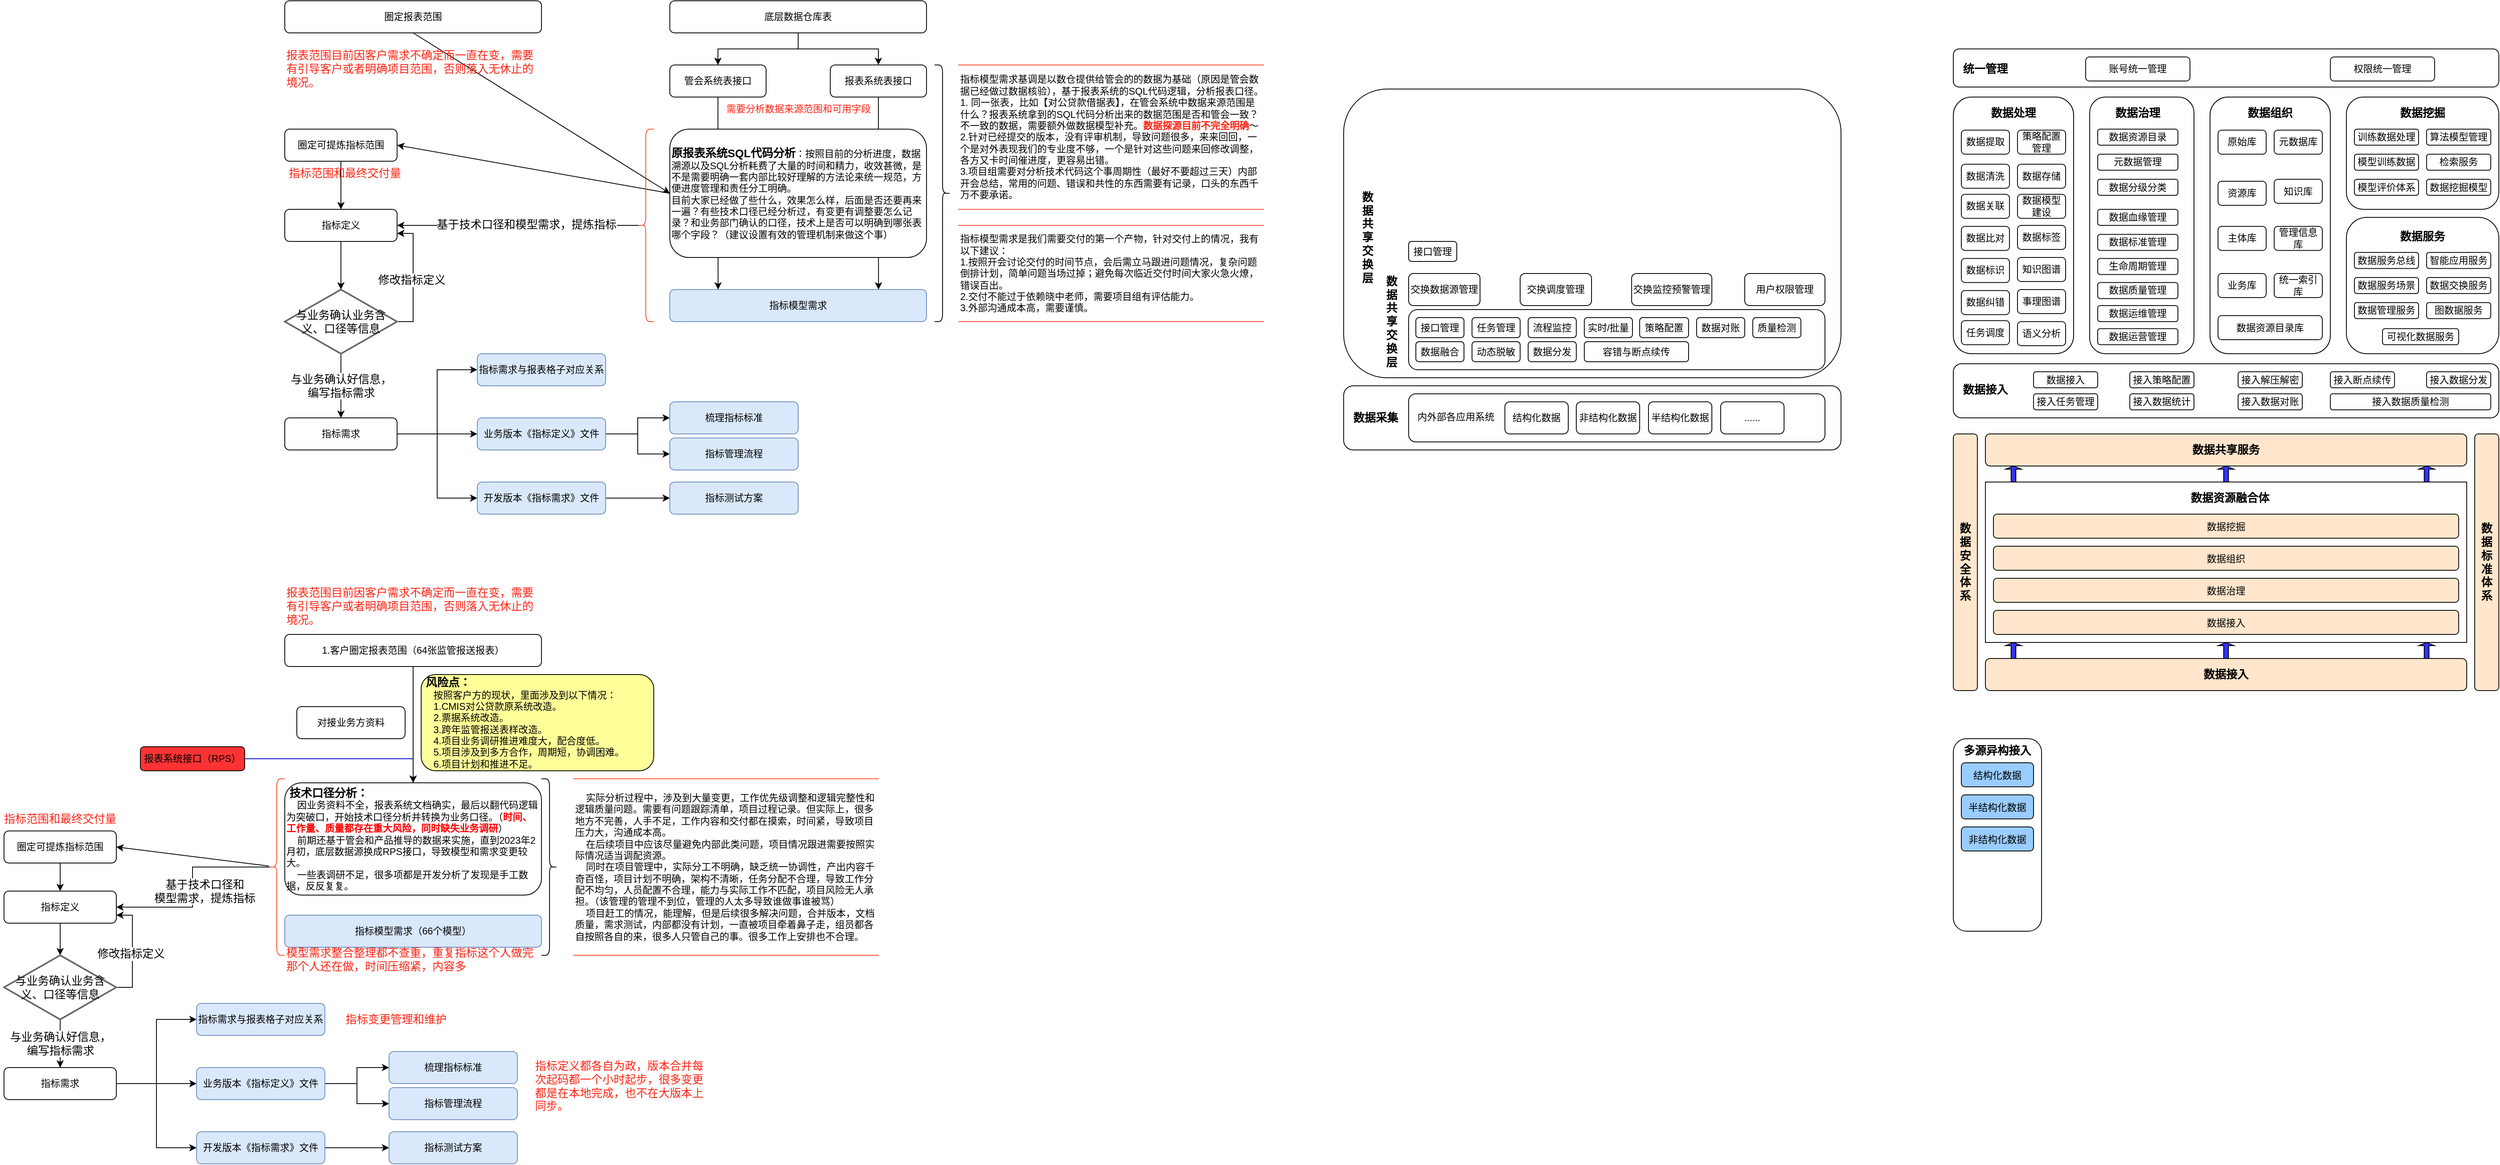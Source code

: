 <mxfile version="21.0.2" type="github">
  <diagram id="C5RBs43oDa-KdzZeNtuy" name="Page-1">
    <mxGraphModel dx="2533" dy="719" grid="0" gridSize="10" guides="1" tooltips="1" connect="0" arrows="0" fold="1" page="1" pageScale="1" pageWidth="827" pageHeight="1169" math="0" shadow="0">
      <root>
        <mxCell id="WIyWlLk6GJQsqaUBKTNV-0" />
        <mxCell id="WIyWlLk6GJQsqaUBKTNV-1" parent="WIyWlLk6GJQsqaUBKTNV-0" />
        <mxCell id="TsE4t5QuG-D0fmhzeP_u-14" style="edgeStyle=orthogonalEdgeStyle;rounded=0;orthogonalLoop=1;jettySize=auto;html=1;exitX=0.5;exitY=1;exitDx=0;exitDy=0;entryX=0.188;entryY=0;entryDx=0;entryDy=0;entryPerimeter=0;fontColor=#FF2414;" parent="WIyWlLk6GJQsqaUBKTNV-1" source="TsE4t5QuG-D0fmhzeP_u-0" target="TsE4t5QuG-D0fmhzeP_u-5" edge="1">
          <mxGeometry relative="1" as="geometry" />
        </mxCell>
        <mxCell id="TsE4t5QuG-D0fmhzeP_u-0" value="管会系统表接口" style="rounded=1;whiteSpace=wrap;html=1;fontSize=12;glass=0;strokeWidth=1;shadow=0;" parent="WIyWlLk6GJQsqaUBKTNV-1" vertex="1">
          <mxGeometry x="200" y="120" width="120" height="40" as="geometry" />
        </mxCell>
        <mxCell id="TsE4t5QuG-D0fmhzeP_u-15" style="edgeStyle=orthogonalEdgeStyle;rounded=0;orthogonalLoop=1;jettySize=auto;html=1;exitX=0.5;exitY=1;exitDx=0;exitDy=0;entryX=0.813;entryY=0;entryDx=0;entryDy=0;entryPerimeter=0;fontColor=#FF2414;" parent="WIyWlLk6GJQsqaUBKTNV-1" source="TsE4t5QuG-D0fmhzeP_u-1" target="TsE4t5QuG-D0fmhzeP_u-5" edge="1">
          <mxGeometry relative="1" as="geometry" />
        </mxCell>
        <mxCell id="TsE4t5QuG-D0fmhzeP_u-1" value="报表系统表接口" style="rounded=1;whiteSpace=wrap;html=1;fontSize=12;glass=0;strokeWidth=1;shadow=0;" parent="WIyWlLk6GJQsqaUBKTNV-1" vertex="1">
          <mxGeometry x="400" y="120" width="120" height="40" as="geometry" />
        </mxCell>
        <mxCell id="TsE4t5QuG-D0fmhzeP_u-18" style="edgeStyle=orthogonalEdgeStyle;rounded=0;orthogonalLoop=1;jettySize=auto;html=1;exitX=0.5;exitY=1;exitDx=0;exitDy=0;fontColor=#FF2414;" parent="WIyWlLk6GJQsqaUBKTNV-1" source="TsE4t5QuG-D0fmhzeP_u-2" target="TsE4t5QuG-D0fmhzeP_u-0" edge="1">
          <mxGeometry relative="1" as="geometry" />
        </mxCell>
        <mxCell id="TsE4t5QuG-D0fmhzeP_u-19" style="edgeStyle=orthogonalEdgeStyle;rounded=0;orthogonalLoop=1;jettySize=auto;html=1;exitX=0.5;exitY=1;exitDx=0;exitDy=0;fontColor=#FF2414;" parent="WIyWlLk6GJQsqaUBKTNV-1" source="TsE4t5QuG-D0fmhzeP_u-2" target="TsE4t5QuG-D0fmhzeP_u-1" edge="1">
          <mxGeometry relative="1" as="geometry" />
        </mxCell>
        <mxCell id="TsE4t5QuG-D0fmhzeP_u-2" value="底层数据仓库表" style="rounded=1;whiteSpace=wrap;html=1;fontSize=12;glass=0;strokeWidth=1;shadow=0;" parent="WIyWlLk6GJQsqaUBKTNV-1" vertex="1">
          <mxGeometry x="200" y="40" width="320" height="40" as="geometry" />
        </mxCell>
        <mxCell id="TsE4t5QuG-D0fmhzeP_u-5" value="指标模型需求" style="rounded=1;whiteSpace=wrap;html=1;fontSize=12;glass=0;strokeWidth=1;shadow=0;fillColor=#dae8fc;strokeColor=#6c8ebf;" parent="WIyWlLk6GJQsqaUBKTNV-1" vertex="1">
          <mxGeometry x="200" y="400" width="320" height="40" as="geometry" />
        </mxCell>
        <mxCell id="TsE4t5QuG-D0fmhzeP_u-12" value="" style="shape=curlyBracket;whiteSpace=wrap;html=1;rounded=1;flipH=1;labelPosition=right;verticalLabelPosition=middle;align=left;verticalAlign=middle;" parent="WIyWlLk6GJQsqaUBKTNV-1" vertex="1">
          <mxGeometry x="530" y="120" width="20" height="320" as="geometry" />
        </mxCell>
        <mxCell id="TsE4t5QuG-D0fmhzeP_u-13" value="指标模型需求基调是以数仓提供给管会的的数据为基础（原因是管会数据已经做过数据核验），基于报表系统的SQL代码逻辑，分析报表口径。&lt;br&gt;1. 同一张表，比如【对公贷款借据表】，在管会系统中数据来源范围是什么？报表系统拿到的SQL代码分析出来的数据范围是否和管会一致？不一致的数据，需要额外做数据模型补充。&lt;b&gt;&lt;font color=&quot;#ff2414&quot;&gt;数据探源目前不完全明确&lt;/font&gt;&lt;/b&gt;～&lt;br&gt;2.针对已经提交的版本，没有评审机制，导致问题很多，来来回回，一个是对外表现我们的专业度不够，一个是针对这些问题来回修改调整，各方又卡时间催进度，更容易出错。&lt;br&gt;3.项目组需要对分析技术代码这个事周期性（最好不要超过三天）内部开会总结，常用的问题、错误和共性的东西需要有记录，口头的东西千万不要承诺。" style="shape=partialRectangle;whiteSpace=wrap;html=1;left=0;right=0;fillColor=none;align=left;strokeColor=#FF4D29;" parent="WIyWlLk6GJQsqaUBKTNV-1" vertex="1">
          <mxGeometry x="560" y="120" width="380" height="180" as="geometry" />
        </mxCell>
        <mxCell id="TsE4t5QuG-D0fmhzeP_u-16" value="需要分析数据来源范围和可用字段" style="text;html=1;align=center;verticalAlign=middle;resizable=0;points=[];autosize=1;strokeColor=none;fillColor=none;fontColor=#FF2414;" parent="WIyWlLk6GJQsqaUBKTNV-1" vertex="1">
          <mxGeometry x="260" y="160" width="200" height="30" as="geometry" />
        </mxCell>
        <mxCell id="TsE4t5QuG-D0fmhzeP_u-32" style="edgeStyle=none;rounded=0;orthogonalLoop=1;jettySize=auto;html=1;exitX=0;exitY=0.5;exitDx=0;exitDy=0;entryX=1;entryY=0.5;entryDx=0;entryDy=0;fontSize=14;fontColor=#FF2414;" parent="WIyWlLk6GJQsqaUBKTNV-1" source="TsE4t5QuG-D0fmhzeP_u-17" target="TsE4t5QuG-D0fmhzeP_u-29" edge="1">
          <mxGeometry relative="1" as="geometry" />
        </mxCell>
        <mxCell id="TsE4t5QuG-D0fmhzeP_u-17" value="&lt;b&gt;&lt;font style=&quot;font-size: 14px;&quot;&gt;原报表系统SQL代码分析&lt;/font&gt;&lt;/b&gt;：按照目前的分析进度，数据溯源以及SQL分析耗费了大量的时间和精力，收效甚微，是不是需要明确一套内部比较好理解的方法论来统一规范，方便进度管理和责任分工明确。&lt;br&gt;目前大家已经做了些什么，效果怎么样，后面是否还要再来一遍？有些技术口径已经分析过，有变更有调整要怎么记录？和业务部门确认的口径，技术上是否可以明确到哪张表哪个字段？（建议设置有效的管理机制来做这个事）" style="rounded=1;whiteSpace=wrap;html=1;fontSize=12;glass=0;strokeWidth=1;shadow=0;align=left;" parent="WIyWlLk6GJQsqaUBKTNV-1" vertex="1">
          <mxGeometry x="200" y="200" width="320" height="160" as="geometry" />
        </mxCell>
        <mxCell id="TsE4t5QuG-D0fmhzeP_u-20" value="指标模型需求是我们需要交付的第一个产物，针对交付上的情况，我有以下建议：&lt;br&gt;1.按照开会讨论交付的时间节点，会后需立马跟进问题情况，复杂问题倒排计划，简单问题当场过掉；避免每次临近交付时间大家火急火燎，错误百出。&lt;br&gt;2.交付不能过于依赖晓中老师，需要项目组有评估能力。&lt;br&gt;3.外部沟通成本高，需要谨慎。" style="shape=partialRectangle;whiteSpace=wrap;html=1;left=0;right=0;fillColor=none;align=left;strokeColor=#FF4D29;" parent="WIyWlLk6GJQsqaUBKTNV-1" vertex="1">
          <mxGeometry x="560" y="320" width="380" height="120" as="geometry" />
        </mxCell>
        <mxCell id="TsE4t5QuG-D0fmhzeP_u-26" style="edgeStyle=orthogonalEdgeStyle;rounded=0;orthogonalLoop=1;jettySize=auto;html=1;exitX=0.1;exitY=0.5;exitDx=0;exitDy=0;exitPerimeter=0;entryX=1;entryY=0.5;entryDx=0;entryDy=0;fontColor=#FF2414;" parent="WIyWlLk6GJQsqaUBKTNV-1" source="TsE4t5QuG-D0fmhzeP_u-21" target="TsE4t5QuG-D0fmhzeP_u-22" edge="1">
          <mxGeometry relative="1" as="geometry" />
        </mxCell>
        <mxCell id="TsE4t5QuG-D0fmhzeP_u-40" value="&lt;font color=&quot;#000000&quot;&gt;基于技术口径和模型需求，提炼指标&lt;/font&gt;" style="edgeLabel;html=1;align=center;verticalAlign=middle;resizable=0;points=[];fontSize=14;fontColor=#FF2414;" parent="TsE4t5QuG-D0fmhzeP_u-26" vertex="1" connectable="0">
          <mxGeometry x="0.234" y="-1" relative="1" as="geometry">
            <mxPoint x="45" as="offset" />
          </mxGeometry>
        </mxCell>
        <mxCell id="TsE4t5QuG-D0fmhzeP_u-21" value="" style="shape=curlyBracket;whiteSpace=wrap;html=1;rounded=1;labelPosition=left;verticalLabelPosition=middle;align=right;verticalAlign=middle;strokeColor=#FF4D29;fontColor=#FF2414;" parent="WIyWlLk6GJQsqaUBKTNV-1" vertex="1">
          <mxGeometry x="160" y="200" width="20" height="240" as="geometry" />
        </mxCell>
        <mxCell id="TsE4t5QuG-D0fmhzeP_u-43" style="edgeStyle=orthogonalEdgeStyle;rounded=0;orthogonalLoop=1;jettySize=auto;html=1;exitX=0.5;exitY=1;exitDx=0;exitDy=0;entryX=0.5;entryY=0;entryDx=0;entryDy=0;entryPerimeter=0;fontSize=14;fontColor=#000000;" parent="WIyWlLk6GJQsqaUBKTNV-1" source="TsE4t5QuG-D0fmhzeP_u-22" target="TsE4t5QuG-D0fmhzeP_u-42" edge="1">
          <mxGeometry relative="1" as="geometry" />
        </mxCell>
        <mxCell id="TsE4t5QuG-D0fmhzeP_u-22" value="指标定义" style="rounded=1;whiteSpace=wrap;html=1;fontSize=12;glass=0;strokeWidth=1;shadow=0;" parent="WIyWlLk6GJQsqaUBKTNV-1" vertex="1">
          <mxGeometry x="-280" y="300" width="140" height="40" as="geometry" />
        </mxCell>
        <mxCell id="TsE4t5QuG-D0fmhzeP_u-35" style="edgeStyle=orthogonalEdgeStyle;rounded=0;orthogonalLoop=1;jettySize=auto;html=1;exitX=0.5;exitY=1;exitDx=0;exitDy=0;fontSize=14;fontColor=#FF2414;" parent="WIyWlLk6GJQsqaUBKTNV-1" source="TsE4t5QuG-D0fmhzeP_u-29" target="TsE4t5QuG-D0fmhzeP_u-22" edge="1">
          <mxGeometry relative="1" as="geometry" />
        </mxCell>
        <mxCell id="TsE4t5QuG-D0fmhzeP_u-29" value="圈定可提炼指标范围" style="rounded=1;whiteSpace=wrap;html=1;fontSize=12;glass=0;strokeWidth=1;shadow=0;" parent="WIyWlLk6GJQsqaUBKTNV-1" vertex="1">
          <mxGeometry x="-280" y="200" width="140" height="40" as="geometry" />
        </mxCell>
        <mxCell id="TsE4t5QuG-D0fmhzeP_u-31" style="rounded=0;orthogonalLoop=1;jettySize=auto;html=1;exitX=0.5;exitY=1;exitDx=0;exitDy=0;entryX=0;entryY=0.5;entryDx=0;entryDy=0;fontSize=14;fontColor=#FF2414;" parent="WIyWlLk6GJQsqaUBKTNV-1" source="TsE4t5QuG-D0fmhzeP_u-30" target="TsE4t5QuG-D0fmhzeP_u-17" edge="1">
          <mxGeometry relative="1" as="geometry" />
        </mxCell>
        <mxCell id="TsE4t5QuG-D0fmhzeP_u-30" value="圈定报表范围" style="rounded=1;whiteSpace=wrap;html=1;fontSize=12;glass=0;strokeWidth=1;shadow=0;" parent="WIyWlLk6GJQsqaUBKTNV-1" vertex="1">
          <mxGeometry x="-280" y="40" width="320" height="40" as="geometry" />
        </mxCell>
        <mxCell id="TsE4t5QuG-D0fmhzeP_u-38" value="报表范围目前因客户需求不确定而一直在变，需要有引导客户或者明确项目范围，否则落入无休止的境况。" style="text;html=1;strokeColor=none;fillColor=none;align=left;verticalAlign=middle;whiteSpace=wrap;rounded=0;fontSize=14;fontColor=#FF2414;" parent="WIyWlLk6GJQsqaUBKTNV-1" vertex="1">
          <mxGeometry x="-280" y="90" width="320" height="70" as="geometry" />
        </mxCell>
        <mxCell id="TsE4t5QuG-D0fmhzeP_u-39" value="指标范围和最终交付量" style="text;html=1;strokeColor=none;fillColor=none;align=center;verticalAlign=middle;whiteSpace=wrap;rounded=0;fontSize=14;fontColor=#FF2414;" parent="WIyWlLk6GJQsqaUBKTNV-1" vertex="1">
          <mxGeometry x="-280" y="240" width="150" height="30" as="geometry" />
        </mxCell>
        <mxCell id="TsE4t5QuG-D0fmhzeP_u-44" style="edgeStyle=orthogonalEdgeStyle;rounded=0;orthogonalLoop=1;jettySize=auto;html=1;exitX=1;exitY=0.5;exitDx=0;exitDy=0;exitPerimeter=0;entryX=1;entryY=0.75;entryDx=0;entryDy=0;fontSize=14;fontColor=#000000;" parent="WIyWlLk6GJQsqaUBKTNV-1" source="TsE4t5QuG-D0fmhzeP_u-42" target="TsE4t5QuG-D0fmhzeP_u-22" edge="1">
          <mxGeometry relative="1" as="geometry" />
        </mxCell>
        <mxCell id="TsE4t5QuG-D0fmhzeP_u-45" value="修改指标定义" style="edgeLabel;html=1;align=center;verticalAlign=middle;resizable=0;points=[];fontSize=14;fontColor=#000000;" parent="TsE4t5QuG-D0fmhzeP_u-44" vertex="1" connectable="0">
          <mxGeometry x="-0.035" y="2" relative="1" as="geometry">
            <mxPoint as="offset" />
          </mxGeometry>
        </mxCell>
        <mxCell id="TsE4t5QuG-D0fmhzeP_u-47" value="与业务确认好信息，&lt;br&gt;编写指标需求" style="edgeStyle=orthogonalEdgeStyle;rounded=0;orthogonalLoop=1;jettySize=auto;html=1;exitX=0.5;exitY=1;exitDx=0;exitDy=0;exitPerimeter=0;entryX=0.5;entryY=0;entryDx=0;entryDy=0;fontSize=14;fontColor=#000000;" parent="WIyWlLk6GJQsqaUBKTNV-1" source="TsE4t5QuG-D0fmhzeP_u-42" target="TsE4t5QuG-D0fmhzeP_u-46" edge="1">
          <mxGeometry relative="1" as="geometry" />
        </mxCell>
        <mxCell id="TsE4t5QuG-D0fmhzeP_u-42" value="与业务确认业务含义、口径等信息" style="strokeWidth=2;html=1;shape=mxgraph.flowchart.decision;whiteSpace=wrap;strokeColor=#666666;fontSize=14;fontColor=#000000;" parent="WIyWlLk6GJQsqaUBKTNV-1" vertex="1">
          <mxGeometry x="-280" y="400" width="140" height="80" as="geometry" />
        </mxCell>
        <mxCell id="TsE4t5QuG-D0fmhzeP_u-52" style="edgeStyle=orthogonalEdgeStyle;rounded=0;orthogonalLoop=1;jettySize=auto;html=1;exitX=1;exitY=0.5;exitDx=0;exitDy=0;entryX=0;entryY=0.5;entryDx=0;entryDy=0;fontSize=14;fontColor=#000000;" parent="WIyWlLk6GJQsqaUBKTNV-1" source="TsE4t5QuG-D0fmhzeP_u-46" target="TsE4t5QuG-D0fmhzeP_u-48" edge="1">
          <mxGeometry relative="1" as="geometry" />
        </mxCell>
        <mxCell id="TsE4t5QuG-D0fmhzeP_u-53" style="edgeStyle=orthogonalEdgeStyle;rounded=0;orthogonalLoop=1;jettySize=auto;html=1;exitX=1;exitY=0.5;exitDx=0;exitDy=0;entryX=0;entryY=0.5;entryDx=0;entryDy=0;fontSize=14;fontColor=#000000;" parent="WIyWlLk6GJQsqaUBKTNV-1" source="TsE4t5QuG-D0fmhzeP_u-46" target="TsE4t5QuG-D0fmhzeP_u-50" edge="1">
          <mxGeometry relative="1" as="geometry" />
        </mxCell>
        <mxCell id="TsE4t5QuG-D0fmhzeP_u-54" style="edgeStyle=orthogonalEdgeStyle;rounded=0;orthogonalLoop=1;jettySize=auto;html=1;exitX=1;exitY=0.5;exitDx=0;exitDy=0;entryX=0;entryY=0.5;entryDx=0;entryDy=0;fontSize=14;fontColor=#000000;" parent="WIyWlLk6GJQsqaUBKTNV-1" source="TsE4t5QuG-D0fmhzeP_u-46" target="TsE4t5QuG-D0fmhzeP_u-51" edge="1">
          <mxGeometry relative="1" as="geometry" />
        </mxCell>
        <mxCell id="TsE4t5QuG-D0fmhzeP_u-46" value="指标需求" style="rounded=1;whiteSpace=wrap;html=1;fontSize=12;glass=0;strokeWidth=1;shadow=0;" parent="WIyWlLk6GJQsqaUBKTNV-1" vertex="1">
          <mxGeometry x="-280" y="560" width="140" height="40" as="geometry" />
        </mxCell>
        <mxCell id="TsE4t5QuG-D0fmhzeP_u-48" value="指标需求与报表格子对应关系" style="rounded=1;whiteSpace=wrap;html=1;fontSize=12;glass=0;strokeWidth=1;shadow=0;fillColor=#dae8fc;strokeColor=#6c8ebf;" parent="WIyWlLk6GJQsqaUBKTNV-1" vertex="1">
          <mxGeometry x="-40" y="480" width="160" height="40" as="geometry" />
        </mxCell>
        <mxCell id="TsE4t5QuG-D0fmhzeP_u-60" style="edgeStyle=orthogonalEdgeStyle;rounded=0;orthogonalLoop=1;jettySize=auto;html=1;exitX=1;exitY=0.5;exitDx=0;exitDy=0;entryX=0;entryY=0.5;entryDx=0;entryDy=0;fontSize=14;fontColor=#000000;" parent="WIyWlLk6GJQsqaUBKTNV-1" source="TsE4t5QuG-D0fmhzeP_u-50" target="TsE4t5QuG-D0fmhzeP_u-55" edge="1">
          <mxGeometry relative="1" as="geometry" />
        </mxCell>
        <mxCell id="TsE4t5QuG-D0fmhzeP_u-61" style="edgeStyle=orthogonalEdgeStyle;rounded=0;orthogonalLoop=1;jettySize=auto;html=1;exitX=1;exitY=0.5;exitDx=0;exitDy=0;entryX=0;entryY=0.5;entryDx=0;entryDy=0;fontSize=14;fontColor=#000000;" parent="WIyWlLk6GJQsqaUBKTNV-1" source="TsE4t5QuG-D0fmhzeP_u-50" target="TsE4t5QuG-D0fmhzeP_u-56" edge="1">
          <mxGeometry relative="1" as="geometry" />
        </mxCell>
        <mxCell id="TsE4t5QuG-D0fmhzeP_u-50" value="业务版本《指标定义》文件" style="rounded=1;whiteSpace=wrap;html=1;fontSize=12;glass=0;strokeWidth=1;shadow=0;fillColor=#dae8fc;strokeColor=#6c8ebf;" parent="WIyWlLk6GJQsqaUBKTNV-1" vertex="1">
          <mxGeometry x="-40" y="560" width="160" height="40" as="geometry" />
        </mxCell>
        <mxCell id="TsE4t5QuG-D0fmhzeP_u-59" style="edgeStyle=orthogonalEdgeStyle;rounded=0;orthogonalLoop=1;jettySize=auto;html=1;exitX=1;exitY=0.5;exitDx=0;exitDy=0;fontSize=14;fontColor=#000000;" parent="WIyWlLk6GJQsqaUBKTNV-1" source="TsE4t5QuG-D0fmhzeP_u-51" target="TsE4t5QuG-D0fmhzeP_u-57" edge="1">
          <mxGeometry relative="1" as="geometry" />
        </mxCell>
        <mxCell id="TsE4t5QuG-D0fmhzeP_u-51" value="开发版本《指标需求》文件" style="rounded=1;whiteSpace=wrap;html=1;fontSize=12;glass=0;strokeWidth=1;shadow=0;fillColor=#dae8fc;strokeColor=#6c8ebf;" parent="WIyWlLk6GJQsqaUBKTNV-1" vertex="1">
          <mxGeometry x="-40" y="640" width="160" height="40" as="geometry" />
        </mxCell>
        <mxCell id="TsE4t5QuG-D0fmhzeP_u-55" value="梳理指标标准" style="rounded=1;whiteSpace=wrap;html=1;fontSize=12;glass=0;strokeWidth=1;shadow=0;fillColor=#dae8fc;strokeColor=#6c8ebf;" parent="WIyWlLk6GJQsqaUBKTNV-1" vertex="1">
          <mxGeometry x="200" y="540" width="160" height="40" as="geometry" />
        </mxCell>
        <mxCell id="TsE4t5QuG-D0fmhzeP_u-56" value="指标管理流程" style="rounded=1;whiteSpace=wrap;html=1;fontSize=12;glass=0;strokeWidth=1;shadow=0;fillColor=#dae8fc;strokeColor=#6c8ebf;" parent="WIyWlLk6GJQsqaUBKTNV-1" vertex="1">
          <mxGeometry x="200" y="585" width="160" height="40" as="geometry" />
        </mxCell>
        <mxCell id="TsE4t5QuG-D0fmhzeP_u-57" value="指标测试方案" style="rounded=1;whiteSpace=wrap;html=1;fontSize=12;glass=0;strokeWidth=1;shadow=0;fillColor=#dae8fc;strokeColor=#6c8ebf;" parent="WIyWlLk6GJQsqaUBKTNV-1" vertex="1">
          <mxGeometry x="200" y="640" width="160" height="40" as="geometry" />
        </mxCell>
        <mxCell id="ZvzzSG2WTIvboMNPZyis-19" value="" style="rounded=1;whiteSpace=wrap;html=1;shadow=0;fontColor=#FFFFFF;fillColor=#FFFFFF;" parent="WIyWlLk6GJQsqaUBKTNV-1" vertex="1">
          <mxGeometry x="1040" y="520" width="620" height="80" as="geometry" />
        </mxCell>
        <mxCell id="ZvzzSG2WTIvboMNPZyis-21" value="&lt;font style=&quot;font-size: 14px;&quot; color=&quot;#000000&quot;&gt;&lt;b&gt;数据采集&lt;/b&gt;&lt;/font&gt;" style="text;html=1;strokeColor=none;fillColor=none;align=center;verticalAlign=middle;whiteSpace=wrap;rounded=0;shadow=0;fontColor=#FFFFFF;" parent="WIyWlLk6GJQsqaUBKTNV-1" vertex="1">
          <mxGeometry x="1050" y="545" width="60" height="30" as="geometry" />
        </mxCell>
        <mxCell id="ZvzzSG2WTIvboMNPZyis-22" value="" style="rounded=1;whiteSpace=wrap;html=1;shadow=0;fontSize=14;fontColor=#000000;fillColor=#FFFFFF;" parent="WIyWlLk6GJQsqaUBKTNV-1" vertex="1">
          <mxGeometry x="1121" y="530" width="519" height="60" as="geometry" />
        </mxCell>
        <mxCell id="ZvzzSG2WTIvboMNPZyis-23" value="&lt;font style=&quot;font-size: 12px;&quot;&gt;内外部各应用系统&lt;/font&gt;" style="text;html=1;strokeColor=none;fillColor=none;align=center;verticalAlign=middle;whiteSpace=wrap;rounded=0;shadow=0;fontSize=14;fontColor=#000000;" parent="WIyWlLk6GJQsqaUBKTNV-1" vertex="1">
          <mxGeometry x="1130" y="545" width="100" height="25" as="geometry" />
        </mxCell>
        <mxCell id="ZvzzSG2WTIvboMNPZyis-24" value="结构化数据" style="rounded=1;whiteSpace=wrap;html=1;shadow=0;fontSize=12;fontColor=#000000;fillColor=#FFFFFF;" parent="WIyWlLk6GJQsqaUBKTNV-1" vertex="1">
          <mxGeometry x="1241" y="540" width="79" height="40" as="geometry" />
        </mxCell>
        <mxCell id="ZvzzSG2WTIvboMNPZyis-25" value="非结构化数据" style="rounded=1;whiteSpace=wrap;html=1;shadow=0;fontSize=12;fontColor=#000000;fillColor=#FFFFFF;" parent="WIyWlLk6GJQsqaUBKTNV-1" vertex="1">
          <mxGeometry x="1330" y="540" width="79" height="40" as="geometry" />
        </mxCell>
        <mxCell id="ZvzzSG2WTIvboMNPZyis-26" value="半结构化数据" style="rounded=1;whiteSpace=wrap;html=1;shadow=0;fontSize=12;fontColor=#000000;fillColor=#FFFFFF;" parent="WIyWlLk6GJQsqaUBKTNV-1" vertex="1">
          <mxGeometry x="1420" y="540" width="79" height="40" as="geometry" />
        </mxCell>
        <mxCell id="ZvzzSG2WTIvboMNPZyis-27" value="......" style="rounded=1;whiteSpace=wrap;html=1;shadow=0;fontSize=12;fontColor=#000000;fillColor=#FFFFFF;" parent="WIyWlLk6GJQsqaUBKTNV-1" vertex="1">
          <mxGeometry x="1510" y="540" width="79" height="40" as="geometry" />
        </mxCell>
        <mxCell id="ZvzzSG2WTIvboMNPZyis-28" value="" style="rounded=1;whiteSpace=wrap;html=1;shadow=0;fontColor=#FFFFFF;fillColor=#FFFFFF;" parent="WIyWlLk6GJQsqaUBKTNV-1" vertex="1">
          <mxGeometry x="1040" y="150" width="620" height="360" as="geometry" />
        </mxCell>
        <mxCell id="ZvzzSG2WTIvboMNPZyis-30" value="&lt;font style=&quot;font-size: 14px;&quot; color=&quot;#000000&quot;&gt;&lt;b&gt;数据共享交换&lt;br&gt;层&lt;br&gt;&lt;/b&gt;&lt;/font&gt;" style="text;html=1;strokeColor=none;fillColor=none;align=center;verticalAlign=middle;whiteSpace=wrap;rounded=0;shadow=0;fontColor=#FFFFFF;" parent="WIyWlLk6GJQsqaUBKTNV-1" vertex="1">
          <mxGeometry x="1090" y="387.5" width="20" height="105" as="geometry" />
        </mxCell>
        <mxCell id="ZvzzSG2WTIvboMNPZyis-31" value="" style="rounded=1;whiteSpace=wrap;html=1;shadow=0;fontSize=14;fontColor=#000000;fillColor=#FFFFFF;" parent="WIyWlLk6GJQsqaUBKTNV-1" vertex="1">
          <mxGeometry x="1121" y="425" width="519" height="75" as="geometry" />
        </mxCell>
        <mxCell id="ZvzzSG2WTIvboMNPZyis-32" value="接口管理" style="rounded=1;whiteSpace=wrap;html=1;shadow=0;fontSize=12;fontColor=#000000;fillColor=#FFFFFF;" parent="WIyWlLk6GJQsqaUBKTNV-1" vertex="1">
          <mxGeometry x="1130" y="435" width="60" height="25" as="geometry" />
        </mxCell>
        <mxCell id="ZvzzSG2WTIvboMNPZyis-34" value="任务管理" style="rounded=1;whiteSpace=wrap;html=1;shadow=0;fontSize=12;fontColor=#000000;fillColor=#FFFFFF;" parent="WIyWlLk6GJQsqaUBKTNV-1" vertex="1">
          <mxGeometry x="1200" y="435" width="60" height="25" as="geometry" />
        </mxCell>
        <mxCell id="ZvzzSG2WTIvboMNPZyis-35" value="流程监控" style="rounded=1;whiteSpace=wrap;html=1;shadow=0;fontSize=12;fontColor=#000000;fillColor=#FFFFFF;" parent="WIyWlLk6GJQsqaUBKTNV-1" vertex="1">
          <mxGeometry x="1270" y="435" width="60" height="25" as="geometry" />
        </mxCell>
        <mxCell id="ZvzzSG2WTIvboMNPZyis-36" value="实时/批量" style="rounded=1;whiteSpace=wrap;html=1;shadow=0;fontSize=12;fontColor=#000000;fillColor=#FFFFFF;" parent="WIyWlLk6GJQsqaUBKTNV-1" vertex="1">
          <mxGeometry x="1340" y="435" width="60" height="25" as="geometry" />
        </mxCell>
        <mxCell id="ZvzzSG2WTIvboMNPZyis-37" value="策略配置" style="rounded=1;whiteSpace=wrap;html=1;shadow=0;fontSize=12;fontColor=#000000;fillColor=#FFFFFF;" parent="WIyWlLk6GJQsqaUBKTNV-1" vertex="1">
          <mxGeometry x="1409" y="435" width="61" height="25" as="geometry" />
        </mxCell>
        <mxCell id="ZvzzSG2WTIvboMNPZyis-38" value="质量检测" style="rounded=1;whiteSpace=wrap;html=1;shadow=0;fontSize=12;fontColor=#000000;fillColor=#FFFFFF;" parent="WIyWlLk6GJQsqaUBKTNV-1" vertex="1">
          <mxGeometry x="1550" y="435" width="60" height="25" as="geometry" />
        </mxCell>
        <mxCell id="ZvzzSG2WTIvboMNPZyis-39" value="数据对账" style="rounded=1;whiteSpace=wrap;html=1;shadow=0;fontSize=12;fontColor=#000000;fillColor=#FFFFFF;" parent="WIyWlLk6GJQsqaUBKTNV-1" vertex="1">
          <mxGeometry x="1480" y="435" width="60" height="25" as="geometry" />
        </mxCell>
        <mxCell id="ZvzzSG2WTIvboMNPZyis-40" value="数据融合" style="rounded=1;whiteSpace=wrap;html=1;shadow=0;fontSize=12;fontColor=#000000;fillColor=#FFFFFF;" parent="WIyWlLk6GJQsqaUBKTNV-1" vertex="1">
          <mxGeometry x="1130" y="465" width="60" height="25" as="geometry" />
        </mxCell>
        <mxCell id="ZvzzSG2WTIvboMNPZyis-41" value="动态脱敏" style="rounded=1;whiteSpace=wrap;html=1;shadow=0;fontSize=12;fontColor=#000000;fillColor=#FFFFFF;" parent="WIyWlLk6GJQsqaUBKTNV-1" vertex="1">
          <mxGeometry x="1200" y="465" width="60" height="25" as="geometry" />
        </mxCell>
        <mxCell id="ZvzzSG2WTIvboMNPZyis-42" value="数据分发" style="rounded=1;whiteSpace=wrap;html=1;shadow=0;fontSize=12;fontColor=#000000;fillColor=#FFFFFF;" parent="WIyWlLk6GJQsqaUBKTNV-1" vertex="1">
          <mxGeometry x="1270" y="465" width="60" height="25" as="geometry" />
        </mxCell>
        <mxCell id="ZvzzSG2WTIvboMNPZyis-43" value="容错与断点续传" style="rounded=1;whiteSpace=wrap;html=1;shadow=0;fontSize=12;fontColor=#000000;fillColor=#FFFFFF;" parent="WIyWlLk6GJQsqaUBKTNV-1" vertex="1">
          <mxGeometry x="1340" y="465" width="130" height="25" as="geometry" />
        </mxCell>
        <mxCell id="ZvzzSG2WTIvboMNPZyis-44" value="交换数据源管理" style="rounded=1;whiteSpace=wrap;html=1;shadow=0;fontSize=12;fontColor=#000000;fillColor=#FFFFFF;" parent="WIyWlLk6GJQsqaUBKTNV-1" vertex="1">
          <mxGeometry x="1121" y="380" width="89" height="40" as="geometry" />
        </mxCell>
        <mxCell id="ZvzzSG2WTIvboMNPZyis-45" value="交换调度管理" style="rounded=1;whiteSpace=wrap;html=1;shadow=0;fontSize=12;fontColor=#000000;fillColor=#FFFFFF;" parent="WIyWlLk6GJQsqaUBKTNV-1" vertex="1">
          <mxGeometry x="1260" y="380" width="89" height="40" as="geometry" />
        </mxCell>
        <mxCell id="ZvzzSG2WTIvboMNPZyis-46" value="交换监控预警管理" style="rounded=1;whiteSpace=wrap;html=1;shadow=0;fontSize=12;fontColor=#000000;fillColor=#FFFFFF;" parent="WIyWlLk6GJQsqaUBKTNV-1" vertex="1">
          <mxGeometry x="1399" y="380" width="100" height="40" as="geometry" />
        </mxCell>
        <mxCell id="ZvzzSG2WTIvboMNPZyis-47" value="用户权限管理" style="rounded=1;whiteSpace=wrap;html=1;shadow=0;fontSize=12;fontColor=#000000;fillColor=#FFFFFF;" parent="WIyWlLk6GJQsqaUBKTNV-1" vertex="1">
          <mxGeometry x="1540" y="380" width="100" height="40" as="geometry" />
        </mxCell>
        <mxCell id="ZvzzSG2WTIvboMNPZyis-48" value="接口管理" style="rounded=1;whiteSpace=wrap;html=1;shadow=0;fontSize=12;fontColor=#000000;fillColor=#FFFFFF;" parent="WIyWlLk6GJQsqaUBKTNV-1" vertex="1">
          <mxGeometry x="1121" y="340" width="60" height="25" as="geometry" />
        </mxCell>
        <mxCell id="ZvzzSG2WTIvboMNPZyis-49" value="&lt;font style=&quot;font-size: 14px;&quot; color=&quot;#000000&quot;&gt;&lt;b&gt;数据共享交换&lt;br&gt;层&lt;br&gt;&lt;/b&gt;&lt;/font&gt;" style="text;html=1;strokeColor=none;fillColor=none;align=center;verticalAlign=middle;whiteSpace=wrap;rounded=0;shadow=0;fontColor=#FFFFFF;" parent="WIyWlLk6GJQsqaUBKTNV-1" vertex="1">
          <mxGeometry x="1060" y="282.5" width="20" height="105" as="geometry" />
        </mxCell>
        <mxCell id="ZvzzSG2WTIvboMNPZyis-50" value="" style="rounded=1;whiteSpace=wrap;html=1;shadow=0;fontSize=12;fontColor=#000000;fillColor=#FFFFFF;" parent="WIyWlLk6GJQsqaUBKTNV-1" vertex="1">
          <mxGeometry x="1800" y="160" width="150" height="320" as="geometry" />
        </mxCell>
        <mxCell id="ZvzzSG2WTIvboMNPZyis-53" value="策略配置管理" style="rounded=1;whiteSpace=wrap;html=1;shadow=0;fontSize=12;fontColor=#000000;fillColor=#FFFFFF;" parent="WIyWlLk6GJQsqaUBKTNV-1" vertex="1">
          <mxGeometry x="1880" y="201.25" width="60" height="30" as="geometry" />
        </mxCell>
        <mxCell id="ZvzzSG2WTIvboMNPZyis-54" value="数据清洗" style="rounded=1;whiteSpace=wrap;html=1;shadow=0;fontSize=12;fontColor=#000000;fillColor=#FFFFFF;" parent="WIyWlLk6GJQsqaUBKTNV-1" vertex="1">
          <mxGeometry x="1810" y="243.75" width="60" height="30" as="geometry" />
        </mxCell>
        <mxCell id="ZvzzSG2WTIvboMNPZyis-55" value="数据提取" style="rounded=1;whiteSpace=wrap;html=1;shadow=0;fontSize=12;fontColor=#000000;fillColor=#FFFFFF;" parent="WIyWlLk6GJQsqaUBKTNV-1" vertex="1">
          <mxGeometry x="1810" y="201.25" width="60" height="30" as="geometry" />
        </mxCell>
        <mxCell id="ZvzzSG2WTIvboMNPZyis-56" value="数据存储" style="rounded=1;whiteSpace=wrap;html=1;shadow=0;fontSize=12;fontColor=#000000;fillColor=#FFFFFF;" parent="WIyWlLk6GJQsqaUBKTNV-1" vertex="1">
          <mxGeometry x="1880" y="243.75" width="60" height="30" as="geometry" />
        </mxCell>
        <mxCell id="ZvzzSG2WTIvboMNPZyis-57" value="数据关联" style="rounded=1;whiteSpace=wrap;html=1;shadow=0;fontSize=12;fontColor=#000000;fillColor=#FFFFFF;" parent="WIyWlLk6GJQsqaUBKTNV-1" vertex="1">
          <mxGeometry x="1810" y="281.25" width="60" height="30" as="geometry" />
        </mxCell>
        <mxCell id="ZvzzSG2WTIvboMNPZyis-58" value="数据模型建设" style="rounded=1;whiteSpace=wrap;html=1;shadow=0;fontSize=12;fontColor=#000000;fillColor=#FFFFFF;" parent="WIyWlLk6GJQsqaUBKTNV-1" vertex="1">
          <mxGeometry x="1880" y="281.25" width="60" height="30" as="geometry" />
        </mxCell>
        <mxCell id="ZvzzSG2WTIvboMNPZyis-59" value="数据比对" style="rounded=1;whiteSpace=wrap;html=1;shadow=0;fontSize=12;fontColor=#000000;fillColor=#FFFFFF;" parent="WIyWlLk6GJQsqaUBKTNV-1" vertex="1">
          <mxGeometry x="1810" y="321.25" width="60" height="30" as="geometry" />
        </mxCell>
        <mxCell id="ZvzzSG2WTIvboMNPZyis-60" value="数据标识" style="rounded=1;whiteSpace=wrap;html=1;shadow=0;fontSize=12;fontColor=#000000;fillColor=#FFFFFF;" parent="WIyWlLk6GJQsqaUBKTNV-1" vertex="1">
          <mxGeometry x="1810" y="361.25" width="60" height="30" as="geometry" />
        </mxCell>
        <mxCell id="ZvzzSG2WTIvboMNPZyis-61" value="数据纠错" style="rounded=1;whiteSpace=wrap;html=1;shadow=0;fontSize=12;fontColor=#000000;fillColor=#FFFFFF;" parent="WIyWlLk6GJQsqaUBKTNV-1" vertex="1">
          <mxGeometry x="1810" y="401.25" width="60" height="30" as="geometry" />
        </mxCell>
        <mxCell id="ZvzzSG2WTIvboMNPZyis-62" value="任务调度" style="rounded=1;whiteSpace=wrap;html=1;shadow=0;fontSize=12;fontColor=#000000;fillColor=#FFFFFF;" parent="WIyWlLk6GJQsqaUBKTNV-1" vertex="1">
          <mxGeometry x="1810" y="438.75" width="60" height="30" as="geometry" />
        </mxCell>
        <mxCell id="ZvzzSG2WTIvboMNPZyis-63" value="数据标签" style="rounded=1;whiteSpace=wrap;html=1;shadow=0;fontSize=12;fontColor=#000000;fillColor=#FFFFFF;" parent="WIyWlLk6GJQsqaUBKTNV-1" vertex="1">
          <mxGeometry x="1880" y="320" width="60" height="30" as="geometry" />
        </mxCell>
        <mxCell id="ZvzzSG2WTIvboMNPZyis-64" value="知识图谱" style="rounded=1;whiteSpace=wrap;html=1;shadow=0;fontSize=12;fontColor=#000000;fillColor=#FFFFFF;" parent="WIyWlLk6GJQsqaUBKTNV-1" vertex="1">
          <mxGeometry x="1880" y="360" width="60" height="30" as="geometry" />
        </mxCell>
        <mxCell id="ZvzzSG2WTIvboMNPZyis-65" value="事理图谱" style="rounded=1;whiteSpace=wrap;html=1;shadow=0;fontSize=12;fontColor=#000000;fillColor=#FFFFFF;" parent="WIyWlLk6GJQsqaUBKTNV-1" vertex="1">
          <mxGeometry x="1880" y="400" width="60" height="30" as="geometry" />
        </mxCell>
        <mxCell id="ZvzzSG2WTIvboMNPZyis-66" value="语义分析" style="rounded=1;whiteSpace=wrap;html=1;shadow=0;fontSize=12;fontColor=#000000;fillColor=#FFFFFF;" parent="WIyWlLk6GJQsqaUBKTNV-1" vertex="1">
          <mxGeometry x="1880" y="440" width="60" height="30" as="geometry" />
        </mxCell>
        <mxCell id="ZvzzSG2WTIvboMNPZyis-67" value="&lt;b&gt;&lt;font style=&quot;font-size: 14px;&quot;&gt;数据处理&lt;/font&gt;&lt;/b&gt;" style="text;html=1;strokeColor=none;fillColor=none;align=center;verticalAlign=middle;whiteSpace=wrap;rounded=0;shadow=0;fontSize=12;fontColor=#000000;" parent="WIyWlLk6GJQsqaUBKTNV-1" vertex="1">
          <mxGeometry x="1825" y="160" width="100" height="40" as="geometry" />
        </mxCell>
        <mxCell id="ZvzzSG2WTIvboMNPZyis-68" value="" style="rounded=1;whiteSpace=wrap;html=1;shadow=0;fontSize=12;fontColor=#000000;fillColor=#FFFFFF;" parent="WIyWlLk6GJQsqaUBKTNV-1" vertex="1">
          <mxGeometry x="1970" y="160" width="130" height="320" as="geometry" />
        </mxCell>
        <mxCell id="ZvzzSG2WTIvboMNPZyis-71" value="数据资源目录" style="rounded=1;whiteSpace=wrap;html=1;shadow=0;fontSize=12;fontColor=#000000;fillColor=#FFFFFF;" parent="WIyWlLk6GJQsqaUBKTNV-1" vertex="1">
          <mxGeometry x="1980" y="200" width="100" height="20" as="geometry" />
        </mxCell>
        <mxCell id="ZvzzSG2WTIvboMNPZyis-83" value="&lt;b&gt;&lt;font style=&quot;font-size: 14px;&quot;&gt;数据治理&lt;/font&gt;&lt;/b&gt;" style="text;html=1;strokeColor=none;fillColor=none;align=center;verticalAlign=middle;whiteSpace=wrap;rounded=0;shadow=0;fontSize=12;fontColor=#000000;" parent="WIyWlLk6GJQsqaUBKTNV-1" vertex="1">
          <mxGeometry x="1980" y="160" width="100" height="40" as="geometry" />
        </mxCell>
        <mxCell id="ZvzzSG2WTIvboMNPZyis-86" value="元数据管理" style="rounded=1;whiteSpace=wrap;html=1;shadow=0;fontSize=12;fontColor=#000000;fillColor=#FFFFFF;" parent="WIyWlLk6GJQsqaUBKTNV-1" vertex="1">
          <mxGeometry x="1980" y="231.25" width="100" height="20" as="geometry" />
        </mxCell>
        <mxCell id="ZvzzSG2WTIvboMNPZyis-87" value="数据分级分类" style="rounded=1;whiteSpace=wrap;html=1;shadow=0;fontSize=12;fontColor=#000000;fillColor=#FFFFFF;" parent="WIyWlLk6GJQsqaUBKTNV-1" vertex="1">
          <mxGeometry x="1980" y="262.5" width="100" height="20" as="geometry" />
        </mxCell>
        <mxCell id="ZvzzSG2WTIvboMNPZyis-88" value="数据血缘管理" style="rounded=1;whiteSpace=wrap;html=1;shadow=0;fontSize=12;fontColor=#000000;fillColor=#FFFFFF;" parent="WIyWlLk6GJQsqaUBKTNV-1" vertex="1">
          <mxGeometry x="1980" y="300" width="100" height="20" as="geometry" />
        </mxCell>
        <mxCell id="ZvzzSG2WTIvboMNPZyis-89" value="数据标准管理" style="rounded=1;whiteSpace=wrap;html=1;shadow=0;fontSize=12;fontColor=#000000;fillColor=#FFFFFF;" parent="WIyWlLk6GJQsqaUBKTNV-1" vertex="1">
          <mxGeometry x="1980" y="331.25" width="100" height="20" as="geometry" />
        </mxCell>
        <mxCell id="ZvzzSG2WTIvboMNPZyis-90" value="生命周期管理" style="rounded=1;whiteSpace=wrap;html=1;shadow=0;fontSize=12;fontColor=#000000;fillColor=#FFFFFF;" parent="WIyWlLk6GJQsqaUBKTNV-1" vertex="1">
          <mxGeometry x="1980" y="361.25" width="100" height="20" as="geometry" />
        </mxCell>
        <mxCell id="ZvzzSG2WTIvboMNPZyis-91" value="数据质量管理" style="rounded=1;whiteSpace=wrap;html=1;shadow=0;fontSize=12;fontColor=#000000;fillColor=#FFFFFF;" parent="WIyWlLk6GJQsqaUBKTNV-1" vertex="1">
          <mxGeometry x="1980" y="391.25" width="100" height="20" as="geometry" />
        </mxCell>
        <mxCell id="ZvzzSG2WTIvboMNPZyis-92" value="数据运维管理" style="rounded=1;whiteSpace=wrap;html=1;shadow=0;fontSize=12;fontColor=#000000;fillColor=#FFFFFF;" parent="WIyWlLk6GJQsqaUBKTNV-1" vertex="1">
          <mxGeometry x="1980" y="420" width="100" height="20" as="geometry" />
        </mxCell>
        <mxCell id="ZvzzSG2WTIvboMNPZyis-93" value="数据运营管理" style="rounded=1;whiteSpace=wrap;html=1;shadow=0;fontSize=12;fontColor=#000000;fillColor=#FFFFFF;" parent="WIyWlLk6GJQsqaUBKTNV-1" vertex="1">
          <mxGeometry x="1980" y="448.75" width="100" height="20" as="geometry" />
        </mxCell>
        <mxCell id="ZvzzSG2WTIvboMNPZyis-94" value="" style="rounded=1;whiteSpace=wrap;html=1;shadow=0;fontSize=12;fontColor=#000000;fillColor=#FFFFFF;" parent="WIyWlLk6GJQsqaUBKTNV-1" vertex="1">
          <mxGeometry x="2120" y="160" width="150" height="320" as="geometry" />
        </mxCell>
        <mxCell id="ZvzzSG2WTIvboMNPZyis-95" value="元数据库" style="rounded=1;whiteSpace=wrap;html=1;shadow=0;fontSize=12;fontColor=#000000;fillColor=#FFFFFF;" parent="WIyWlLk6GJQsqaUBKTNV-1" vertex="1">
          <mxGeometry x="2200" y="201.25" width="60" height="30" as="geometry" />
        </mxCell>
        <mxCell id="ZvzzSG2WTIvboMNPZyis-96" value="资源库" style="rounded=1;whiteSpace=wrap;html=1;shadow=0;fontSize=12;fontColor=#000000;fillColor=#FFFFFF;" parent="WIyWlLk6GJQsqaUBKTNV-1" vertex="1">
          <mxGeometry x="2130" y="265" width="60" height="30" as="geometry" />
        </mxCell>
        <mxCell id="ZvzzSG2WTIvboMNPZyis-97" value="原始库" style="rounded=1;whiteSpace=wrap;html=1;shadow=0;fontSize=12;fontColor=#000000;fillColor=#FFFFFF;" parent="WIyWlLk6GJQsqaUBKTNV-1" vertex="1">
          <mxGeometry x="2130" y="201.25" width="60" height="30" as="geometry" />
        </mxCell>
        <mxCell id="ZvzzSG2WTIvboMNPZyis-98" value="知识库" style="rounded=1;whiteSpace=wrap;html=1;shadow=0;fontSize=12;fontColor=#000000;fillColor=#FFFFFF;" parent="WIyWlLk6GJQsqaUBKTNV-1" vertex="1">
          <mxGeometry x="2200" y="262.5" width="60" height="30" as="geometry" />
        </mxCell>
        <mxCell id="ZvzzSG2WTIvboMNPZyis-99" value="主体库" style="rounded=1;whiteSpace=wrap;html=1;shadow=0;fontSize=12;fontColor=#000000;fillColor=#FFFFFF;" parent="WIyWlLk6GJQsqaUBKTNV-1" vertex="1">
          <mxGeometry x="2130" y="321.25" width="60" height="30" as="geometry" />
        </mxCell>
        <mxCell id="ZvzzSG2WTIvboMNPZyis-100" value="管理信息库" style="rounded=1;whiteSpace=wrap;html=1;shadow=0;fontSize=12;fontColor=#000000;fillColor=#FFFFFF;" parent="WIyWlLk6GJQsqaUBKTNV-1" vertex="1">
          <mxGeometry x="2200" y="321.25" width="60" height="30" as="geometry" />
        </mxCell>
        <mxCell id="ZvzzSG2WTIvboMNPZyis-101" value="业务库" style="rounded=1;whiteSpace=wrap;html=1;shadow=0;fontSize=12;fontColor=#000000;fillColor=#FFFFFF;" parent="WIyWlLk6GJQsqaUBKTNV-1" vertex="1">
          <mxGeometry x="2130" y="380" width="60" height="30" as="geometry" />
        </mxCell>
        <mxCell id="ZvzzSG2WTIvboMNPZyis-104" value="数据资源目录库" style="rounded=1;whiteSpace=wrap;html=1;shadow=0;fontSize=12;fontColor=#000000;fillColor=#FFFFFF;" parent="WIyWlLk6GJQsqaUBKTNV-1" vertex="1">
          <mxGeometry x="2130" y="432.5" width="130" height="30" as="geometry" />
        </mxCell>
        <mxCell id="ZvzzSG2WTIvboMNPZyis-105" value="统一索引库" style="rounded=1;whiteSpace=wrap;html=1;shadow=0;fontSize=12;fontColor=#000000;fillColor=#FFFFFF;" parent="WIyWlLk6GJQsqaUBKTNV-1" vertex="1">
          <mxGeometry x="2200" y="380" width="60" height="30" as="geometry" />
        </mxCell>
        <mxCell id="ZvzzSG2WTIvboMNPZyis-109" value="&lt;b&gt;&lt;font style=&quot;font-size: 14px;&quot;&gt;数据组织&lt;/font&gt;&lt;/b&gt;" style="text;html=1;strokeColor=none;fillColor=none;align=center;verticalAlign=middle;whiteSpace=wrap;rounded=0;shadow=0;fontSize=12;fontColor=#000000;" parent="WIyWlLk6GJQsqaUBKTNV-1" vertex="1">
          <mxGeometry x="2145" y="160" width="100" height="40" as="geometry" />
        </mxCell>
        <mxCell id="ZvzzSG2WTIvboMNPZyis-110" value="" style="rounded=1;whiteSpace=wrap;html=1;shadow=0;fontSize=12;fontColor=#000000;fillColor=#FFFFFF;" parent="WIyWlLk6GJQsqaUBKTNV-1" vertex="1">
          <mxGeometry x="2290" y="160" width="190" height="140" as="geometry" />
        </mxCell>
        <mxCell id="ZvzzSG2WTIvboMNPZyis-120" value="&lt;b&gt;&lt;font style=&quot;font-size: 14px;&quot;&gt;数据挖掘&lt;/font&gt;&lt;/b&gt;" style="text;html=1;strokeColor=none;fillColor=none;align=center;verticalAlign=middle;whiteSpace=wrap;rounded=0;shadow=0;fontSize=12;fontColor=#000000;" parent="WIyWlLk6GJQsqaUBKTNV-1" vertex="1">
          <mxGeometry x="2335" y="160" width="100" height="40" as="geometry" />
        </mxCell>
        <mxCell id="ZvzzSG2WTIvboMNPZyis-121" value="训练数据处理" style="rounded=1;whiteSpace=wrap;html=1;shadow=0;fontSize=12;fontColor=#000000;fillColor=#FFFFFF;" parent="WIyWlLk6GJQsqaUBKTNV-1" vertex="1">
          <mxGeometry x="2300" y="200" width="80" height="20" as="geometry" />
        </mxCell>
        <mxCell id="ZvzzSG2WTIvboMNPZyis-122" value="算法模型管理" style="rounded=1;whiteSpace=wrap;html=1;shadow=0;fontSize=12;fontColor=#000000;fillColor=#FFFFFF;" parent="WIyWlLk6GJQsqaUBKTNV-1" vertex="1">
          <mxGeometry x="2390" y="200" width="80" height="20" as="geometry" />
        </mxCell>
        <mxCell id="ZvzzSG2WTIvboMNPZyis-123" value="模型训练数据" style="rounded=1;whiteSpace=wrap;html=1;shadow=0;fontSize=12;fontColor=#000000;fillColor=#FFFFFF;" parent="WIyWlLk6GJQsqaUBKTNV-1" vertex="1">
          <mxGeometry x="2300" y="231.25" width="80" height="20" as="geometry" />
        </mxCell>
        <mxCell id="ZvzzSG2WTIvboMNPZyis-124" value="模型评价体系" style="rounded=1;whiteSpace=wrap;html=1;shadow=0;fontSize=12;fontColor=#000000;fillColor=#FFFFFF;" parent="WIyWlLk6GJQsqaUBKTNV-1" vertex="1">
          <mxGeometry x="2300" y="262.5" width="80" height="20" as="geometry" />
        </mxCell>
        <mxCell id="ZvzzSG2WTIvboMNPZyis-125" value="检索服务" style="rounded=1;whiteSpace=wrap;html=1;shadow=0;fontSize=12;fontColor=#000000;fillColor=#FFFFFF;" parent="WIyWlLk6GJQsqaUBKTNV-1" vertex="1">
          <mxGeometry x="2390" y="231.25" width="80" height="20" as="geometry" />
        </mxCell>
        <mxCell id="ZvzzSG2WTIvboMNPZyis-126" value="数据挖掘模型" style="rounded=1;whiteSpace=wrap;html=1;shadow=0;fontSize=12;fontColor=#000000;fillColor=#FFFFFF;" parent="WIyWlLk6GJQsqaUBKTNV-1" vertex="1">
          <mxGeometry x="2390" y="262.5" width="80" height="20" as="geometry" />
        </mxCell>
        <mxCell id="ZvzzSG2WTIvboMNPZyis-127" value="" style="rounded=1;whiteSpace=wrap;html=1;shadow=0;fontSize=12;fontColor=#000000;fillColor=#FFFFFF;" parent="WIyWlLk6GJQsqaUBKTNV-1" vertex="1">
          <mxGeometry x="2290" y="310" width="190" height="170" as="geometry" />
        </mxCell>
        <mxCell id="ZvzzSG2WTIvboMNPZyis-128" value="&lt;b&gt;&lt;font style=&quot;font-size: 14px;&quot;&gt;数据服务&lt;/font&gt;&lt;/b&gt;" style="text;html=1;strokeColor=none;fillColor=none;align=center;verticalAlign=middle;whiteSpace=wrap;rounded=0;shadow=0;fontSize=12;fontColor=#000000;" parent="WIyWlLk6GJQsqaUBKTNV-1" vertex="1">
          <mxGeometry x="2335" y="313.75" width="100" height="40" as="geometry" />
        </mxCell>
        <mxCell id="ZvzzSG2WTIvboMNPZyis-129" value="数据服务总线" style="rounded=1;whiteSpace=wrap;html=1;shadow=0;fontSize=12;fontColor=#000000;fillColor=#FFFFFF;" parent="WIyWlLk6GJQsqaUBKTNV-1" vertex="1">
          <mxGeometry x="2300" y="353.75" width="80" height="20" as="geometry" />
        </mxCell>
        <mxCell id="ZvzzSG2WTIvboMNPZyis-130" value="智能应用服务" style="rounded=1;whiteSpace=wrap;html=1;shadow=0;fontSize=12;fontColor=#000000;fillColor=#FFFFFF;" parent="WIyWlLk6GJQsqaUBKTNV-1" vertex="1">
          <mxGeometry x="2390" y="353.75" width="80" height="20" as="geometry" />
        </mxCell>
        <mxCell id="ZvzzSG2WTIvboMNPZyis-131" value="数据服务场景" style="rounded=1;whiteSpace=wrap;html=1;shadow=0;fontSize=12;fontColor=#000000;fillColor=#FFFFFF;" parent="WIyWlLk6GJQsqaUBKTNV-1" vertex="1">
          <mxGeometry x="2300" y="385" width="80" height="20" as="geometry" />
        </mxCell>
        <mxCell id="ZvzzSG2WTIvboMNPZyis-132" value="数据管理服务" style="rounded=1;whiteSpace=wrap;html=1;shadow=0;fontSize=12;fontColor=#000000;fillColor=#FFFFFF;" parent="WIyWlLk6GJQsqaUBKTNV-1" vertex="1">
          <mxGeometry x="2300" y="416.25" width="80" height="20" as="geometry" />
        </mxCell>
        <mxCell id="ZvzzSG2WTIvboMNPZyis-133" value="数据交换服务" style="rounded=1;whiteSpace=wrap;html=1;shadow=0;fontSize=12;fontColor=#000000;fillColor=#FFFFFF;" parent="WIyWlLk6GJQsqaUBKTNV-1" vertex="1">
          <mxGeometry x="2390" y="385" width="80" height="20" as="geometry" />
        </mxCell>
        <mxCell id="ZvzzSG2WTIvboMNPZyis-134" value="图数据服务" style="rounded=1;whiteSpace=wrap;html=1;shadow=0;fontSize=12;fontColor=#000000;fillColor=#FFFFFF;" parent="WIyWlLk6GJQsqaUBKTNV-1" vertex="1">
          <mxGeometry x="2390" y="416.25" width="80" height="20" as="geometry" />
        </mxCell>
        <mxCell id="ZvzzSG2WTIvboMNPZyis-135" value="可视化数据服务" style="rounded=1;whiteSpace=wrap;html=1;shadow=0;fontSize=12;fontColor=#000000;fillColor=#FFFFFF;" parent="WIyWlLk6GJQsqaUBKTNV-1" vertex="1">
          <mxGeometry x="2335" y="448.75" width="95" height="20" as="geometry" />
        </mxCell>
        <mxCell id="ZvzzSG2WTIvboMNPZyis-136" value="" style="rounded=1;whiteSpace=wrap;html=1;shadow=0;fontSize=12;fontColor=#000000;fillColor=#FFFFFF;" parent="WIyWlLk6GJQsqaUBKTNV-1" vertex="1">
          <mxGeometry x="1800" y="492.5" width="680" height="67.5" as="geometry" />
        </mxCell>
        <mxCell id="ZvzzSG2WTIvboMNPZyis-137" value="&lt;b&gt;&lt;font style=&quot;font-size: 14px;&quot;&gt;数据接入&lt;/font&gt;&lt;/b&gt;" style="text;html=1;strokeColor=none;fillColor=none;align=center;verticalAlign=middle;whiteSpace=wrap;rounded=0;shadow=0;fontSize=12;fontColor=#000000;" parent="WIyWlLk6GJQsqaUBKTNV-1" vertex="1">
          <mxGeometry x="1800" y="505" width="80" height="40" as="geometry" />
        </mxCell>
        <mxCell id="ZvzzSG2WTIvboMNPZyis-138" value="接入策略配置" style="rounded=1;whiteSpace=wrap;html=1;shadow=0;fontSize=12;fontColor=#000000;fillColor=#FFFFFF;" parent="WIyWlLk6GJQsqaUBKTNV-1" vertex="1">
          <mxGeometry x="2020" y="502.5" width="80" height="20" as="geometry" />
        </mxCell>
        <mxCell id="ZvzzSG2WTIvboMNPZyis-139" value="数据接入" style="rounded=1;whiteSpace=wrap;html=1;shadow=0;fontSize=12;fontColor=#000000;fillColor=#FFFFFF;" parent="WIyWlLk6GJQsqaUBKTNV-1" vertex="1">
          <mxGeometry x="1900" y="502.5" width="80" height="20" as="geometry" />
        </mxCell>
        <mxCell id="ZvzzSG2WTIvboMNPZyis-140" value="接入数据统计" style="rounded=1;whiteSpace=wrap;html=1;shadow=0;fontSize=12;fontColor=#000000;fillColor=#FFFFFF;" parent="WIyWlLk6GJQsqaUBKTNV-1" vertex="1">
          <mxGeometry x="2020" y="530" width="80" height="20" as="geometry" />
        </mxCell>
        <mxCell id="ZvzzSG2WTIvboMNPZyis-141" value="接入解压解密" style="rounded=1;whiteSpace=wrap;html=1;shadow=0;fontSize=12;fontColor=#000000;fillColor=#FFFFFF;" parent="WIyWlLk6GJQsqaUBKTNV-1" vertex="1">
          <mxGeometry x="2155" y="502.5" width="80" height="20" as="geometry" />
        </mxCell>
        <mxCell id="ZvzzSG2WTIvboMNPZyis-142" value="接入任务管理" style="rounded=1;whiteSpace=wrap;html=1;shadow=0;fontSize=12;fontColor=#000000;fillColor=#FFFFFF;" parent="WIyWlLk6GJQsqaUBKTNV-1" vertex="1">
          <mxGeometry x="1900" y="530" width="80" height="20" as="geometry" />
        </mxCell>
        <mxCell id="ZvzzSG2WTIvboMNPZyis-143" value="接入数据对账" style="rounded=1;whiteSpace=wrap;html=1;shadow=0;fontSize=12;fontColor=#000000;fillColor=#FFFFFF;" parent="WIyWlLk6GJQsqaUBKTNV-1" vertex="1">
          <mxGeometry x="2155" y="530" width="80" height="20" as="geometry" />
        </mxCell>
        <mxCell id="ZvzzSG2WTIvboMNPZyis-145" value="接入断点续传" style="rounded=1;whiteSpace=wrap;html=1;shadow=0;fontSize=12;fontColor=#000000;fillColor=#FFFFFF;" parent="WIyWlLk6GJQsqaUBKTNV-1" vertex="1">
          <mxGeometry x="2270" y="502.5" width="80" height="20" as="geometry" />
        </mxCell>
        <mxCell id="ZvzzSG2WTIvboMNPZyis-146" value="接入数据分发" style="rounded=1;whiteSpace=wrap;html=1;shadow=0;fontSize=12;fontColor=#000000;fillColor=#FFFFFF;" parent="WIyWlLk6GJQsqaUBKTNV-1" vertex="1">
          <mxGeometry x="2390" y="502.5" width="80" height="20" as="geometry" />
        </mxCell>
        <mxCell id="ZvzzSG2WTIvboMNPZyis-150" value="接入数据质量检测" style="rounded=1;whiteSpace=wrap;html=1;shadow=0;fontSize=12;fontColor=#000000;fillColor=#FFFFFF;" parent="WIyWlLk6GJQsqaUBKTNV-1" vertex="1">
          <mxGeometry x="2270" y="530" width="200" height="20" as="geometry" />
        </mxCell>
        <mxCell id="ZvzzSG2WTIvboMNPZyis-151" value="" style="rounded=1;whiteSpace=wrap;html=1;shadow=0;fontSize=12;fontColor=#000000;fillColor=#FFFFFF;" parent="WIyWlLk6GJQsqaUBKTNV-1" vertex="1">
          <mxGeometry x="1800" y="100" width="680" height="47.5" as="geometry" />
        </mxCell>
        <mxCell id="ZvzzSG2WTIvboMNPZyis-152" value="&lt;span style=&quot;font-size: 14px;&quot;&gt;&lt;b&gt;统一管理&lt;/b&gt;&lt;/span&gt;" style="text;html=1;strokeColor=none;fillColor=none;align=center;verticalAlign=middle;whiteSpace=wrap;rounded=0;shadow=0;fontSize=12;fontColor=#000000;" parent="WIyWlLk6GJQsqaUBKTNV-1" vertex="1">
          <mxGeometry x="1800" y="105" width="80" height="40" as="geometry" />
        </mxCell>
        <mxCell id="ZvzzSG2WTIvboMNPZyis-162" value="账号统一管理" style="rounded=1;whiteSpace=wrap;html=1;shadow=0;fontSize=12;fontColor=#000000;fillColor=#FFFFFF;" parent="WIyWlLk6GJQsqaUBKTNV-1" vertex="1">
          <mxGeometry x="1965" y="110" width="130" height="30" as="geometry" />
        </mxCell>
        <mxCell id="ZvzzSG2WTIvboMNPZyis-163" value="权限统一管理" style="rounded=1;whiteSpace=wrap;html=1;shadow=0;fontSize=12;fontColor=#000000;fillColor=#FFFFFF;" parent="WIyWlLk6GJQsqaUBKTNV-1" vertex="1">
          <mxGeometry x="2270" y="110" width="130" height="30" as="geometry" />
        </mxCell>
        <mxCell id="ZvzzSG2WTIvboMNPZyis-164" value="" style="rounded=0;whiteSpace=wrap;html=1;shadow=0;fontSize=14;fontColor=#000000;fillColor=#FFFFFF;" parent="WIyWlLk6GJQsqaUBKTNV-1" vertex="1">
          <mxGeometry x="1840" y="640" width="600" height="200" as="geometry" />
        </mxCell>
        <mxCell id="ZvzzSG2WTIvboMNPZyis-165" value="&lt;b&gt;数据接入&lt;/b&gt;" style="rounded=1;whiteSpace=wrap;html=1;shadow=0;fontSize=14;fontColor=#000000;fillColor=#FFE6CC;" parent="WIyWlLk6GJQsqaUBKTNV-1" vertex="1">
          <mxGeometry x="1840" y="860" width="600" height="40" as="geometry" />
        </mxCell>
        <mxCell id="ZvzzSG2WTIvboMNPZyis-166" value="&lt;font style=&quot;font-size: 12px;&quot;&gt;数据接入&lt;/font&gt;" style="rounded=1;whiteSpace=wrap;html=1;shadow=0;fontSize=14;fontColor=#000000;fillColor=#FFE6CC;" parent="WIyWlLk6GJQsqaUBKTNV-1" vertex="1">
          <mxGeometry x="1850" y="800" width="580" height="30" as="geometry" />
        </mxCell>
        <mxCell id="ZvzzSG2WTIvboMNPZyis-168" value="&lt;font style=&quot;font-size: 12px;&quot;&gt;数据治理&lt;/font&gt;" style="rounded=1;whiteSpace=wrap;html=1;shadow=0;fontSize=14;fontColor=#000000;fillColor=#FFE6CC;" parent="WIyWlLk6GJQsqaUBKTNV-1" vertex="1">
          <mxGeometry x="1850" y="760" width="580" height="30" as="geometry" />
        </mxCell>
        <mxCell id="ZvzzSG2WTIvboMNPZyis-169" value="&lt;font style=&quot;font-size: 12px;&quot;&gt;数据组织&lt;/font&gt;" style="rounded=1;whiteSpace=wrap;html=1;shadow=0;fontSize=14;fontColor=#000000;fillColor=#FFE6CC;" parent="WIyWlLk6GJQsqaUBKTNV-1" vertex="1">
          <mxGeometry x="1850" y="720" width="580" height="30" as="geometry" />
        </mxCell>
        <mxCell id="ZvzzSG2WTIvboMNPZyis-170" value="&lt;font style=&quot;font-size: 12px;&quot;&gt;数据挖掘&lt;/font&gt;" style="rounded=1;whiteSpace=wrap;html=1;shadow=0;fontSize=14;fontColor=#000000;fillColor=#FFE6CC;" parent="WIyWlLk6GJQsqaUBKTNV-1" vertex="1">
          <mxGeometry x="1850" y="680" width="580" height="30" as="geometry" />
        </mxCell>
        <mxCell id="ZvzzSG2WTIvboMNPZyis-171" value="" style="shape=singleArrow;direction=north;whiteSpace=wrap;html=1;shadow=0;fontSize=12;fontColor=#000000;fillColor=#3333FF;" parent="WIyWlLk6GJQsqaUBKTNV-1" vertex="1">
          <mxGeometry x="1865" y="840" width="20" height="20" as="geometry" />
        </mxCell>
        <mxCell id="ZvzzSG2WTIvboMNPZyis-173" value="" style="shape=singleArrow;direction=north;whiteSpace=wrap;html=1;shadow=0;fontSize=12;fontColor=#000000;fillColor=#3333FF;" parent="WIyWlLk6GJQsqaUBKTNV-1" vertex="1">
          <mxGeometry x="2130" y="840" width="20" height="20" as="geometry" />
        </mxCell>
        <mxCell id="ZvzzSG2WTIvboMNPZyis-174" value="" style="shape=singleArrow;direction=north;whiteSpace=wrap;html=1;shadow=0;fontSize=12;fontColor=#000000;fillColor=#3333FF;" parent="WIyWlLk6GJQsqaUBKTNV-1" vertex="1">
          <mxGeometry x="2380" y="840" width="20" height="20" as="geometry" />
        </mxCell>
        <mxCell id="ZvzzSG2WTIvboMNPZyis-175" value="&lt;font style=&quot;font-size: 14px;&quot;&gt;&lt;b&gt;数据资源融合体&lt;/b&gt;&lt;/font&gt;" style="text;html=1;strokeColor=none;fillColor=none;align=center;verticalAlign=middle;whiteSpace=wrap;rounded=0;shadow=0;fontSize=12;fontColor=#000000;" parent="WIyWlLk6GJQsqaUBKTNV-1" vertex="1">
          <mxGeometry x="2090" y="640" width="110" height="40" as="geometry" />
        </mxCell>
        <mxCell id="ZvzzSG2WTIvboMNPZyis-176" value="&lt;b&gt;数据共享服务&lt;/b&gt;" style="rounded=1;whiteSpace=wrap;html=1;shadow=0;fontSize=14;fontColor=#000000;fillColor=#FFE6CC;" parent="WIyWlLk6GJQsqaUBKTNV-1" vertex="1">
          <mxGeometry x="1840" y="580" width="600" height="40" as="geometry" />
        </mxCell>
        <mxCell id="ZvzzSG2WTIvboMNPZyis-177" value="" style="shape=singleArrow;direction=north;whiteSpace=wrap;html=1;shadow=0;fontSize=12;fontColor=#000000;fillColor=#3333FF;" parent="WIyWlLk6GJQsqaUBKTNV-1" vertex="1">
          <mxGeometry x="1865" y="620" width="20" height="20" as="geometry" />
        </mxCell>
        <mxCell id="ZvzzSG2WTIvboMNPZyis-178" value="" style="shape=singleArrow;direction=north;whiteSpace=wrap;html=1;shadow=0;fontSize=12;fontColor=#000000;fillColor=#3333FF;" parent="WIyWlLk6GJQsqaUBKTNV-1" vertex="1">
          <mxGeometry x="2130" y="620" width="20" height="20" as="geometry" />
        </mxCell>
        <mxCell id="ZvzzSG2WTIvboMNPZyis-179" value="" style="shape=singleArrow;direction=north;whiteSpace=wrap;html=1;shadow=0;fontSize=12;fontColor=#000000;fillColor=#3333FF;" parent="WIyWlLk6GJQsqaUBKTNV-1" vertex="1">
          <mxGeometry x="2380" y="620" width="20" height="20" as="geometry" />
        </mxCell>
        <mxCell id="ZvzzSG2WTIvboMNPZyis-180" value="&lt;b&gt;数&lt;br&gt;据&lt;br&gt;标&lt;br&gt;准&lt;br&gt;体&lt;br&gt;系&lt;br&gt;&lt;/b&gt;" style="rounded=1;whiteSpace=wrap;html=1;shadow=0;fontSize=14;fontColor=#000000;fillColor=#FFE6CC;" parent="WIyWlLk6GJQsqaUBKTNV-1" vertex="1">
          <mxGeometry x="2450" y="580" width="30" height="320" as="geometry" />
        </mxCell>
        <mxCell id="ZvzzSG2WTIvboMNPZyis-181" value="&lt;b&gt;数&lt;br&gt;据&lt;br&gt;安&lt;br&gt;全&lt;br&gt;体&lt;br&gt;系&lt;br&gt;&lt;/b&gt;" style="rounded=1;whiteSpace=wrap;html=1;shadow=0;fontSize=14;fontColor=#000000;fillColor=#FFE6CC;" parent="WIyWlLk6GJQsqaUBKTNV-1" vertex="1">
          <mxGeometry x="1800" y="580" width="30" height="320" as="geometry" />
        </mxCell>
        <mxCell id="ZvzzSG2WTIvboMNPZyis-182" value="" style="rounded=1;whiteSpace=wrap;html=1;shadow=0;fontSize=14;fontColor=#000000;fillColor=#FFFFFF;" parent="WIyWlLk6GJQsqaUBKTNV-1" vertex="1">
          <mxGeometry x="1800" y="960" width="110" height="240" as="geometry" />
        </mxCell>
        <mxCell id="ZvzzSG2WTIvboMNPZyis-183" value="&lt;font style=&quot;font-size: 12px;&quot;&gt;结构化数据&lt;/font&gt;" style="rounded=1;whiteSpace=wrap;html=1;shadow=0;fontSize=14;fontColor=#000000;fillColor=#99CCFF;" parent="WIyWlLk6GJQsqaUBKTNV-1" vertex="1">
          <mxGeometry x="1810" y="990" width="90" height="30" as="geometry" />
        </mxCell>
        <mxCell id="ZvzzSG2WTIvboMNPZyis-184" value="&lt;b&gt;多源异构接入&lt;/b&gt;" style="text;html=1;strokeColor=none;fillColor=none;align=center;verticalAlign=middle;whiteSpace=wrap;rounded=0;shadow=0;fontSize=14;fontColor=#000000;" parent="WIyWlLk6GJQsqaUBKTNV-1" vertex="1">
          <mxGeometry x="1805" y="960" width="100" height="30" as="geometry" />
        </mxCell>
        <mxCell id="ZvzzSG2WTIvboMNPZyis-185" value="&lt;font style=&quot;font-size: 12px;&quot;&gt;半结构化数据&lt;/font&gt;" style="rounded=1;whiteSpace=wrap;html=1;shadow=0;fontSize=14;fontColor=#000000;fillColor=#99CCFF;" parent="WIyWlLk6GJQsqaUBKTNV-1" vertex="1">
          <mxGeometry x="1810" y="1030" width="90" height="30" as="geometry" />
        </mxCell>
        <mxCell id="ZvzzSG2WTIvboMNPZyis-186" value="&lt;font style=&quot;font-size: 12px;&quot;&gt;非结构化数据&lt;/font&gt;" style="rounded=1;whiteSpace=wrap;html=1;shadow=0;fontSize=14;fontColor=#000000;fillColor=#99CCFF;" parent="WIyWlLk6GJQsqaUBKTNV-1" vertex="1">
          <mxGeometry x="1810" y="1070" width="90" height="30" as="geometry" />
        </mxCell>
        <mxCell id="81NruTkn_DYiG-jOsqE5-42" style="edgeStyle=orthogonalEdgeStyle;rounded=0;orthogonalLoop=1;jettySize=auto;html=1;exitX=1;exitY=0.5;exitDx=0;exitDy=0;strokeColor=#0000CC;" edge="1" parent="WIyWlLk6GJQsqaUBKTNV-1" source="81NruTkn_DYiG-jOsqE5-6" target="81NruTkn_DYiG-jOsqE5-12">
          <mxGeometry relative="1" as="geometry" />
        </mxCell>
        <mxCell id="81NruTkn_DYiG-jOsqE5-6" value="报表系统接口（RPS）" style="rounded=1;whiteSpace=wrap;html=1;fontSize=12;glass=0;strokeWidth=1;shadow=0;fillColor=#FF3333;" vertex="1" parent="WIyWlLk6GJQsqaUBKTNV-1">
          <mxGeometry x="-460" y="970" width="130" height="30" as="geometry" />
        </mxCell>
        <mxCell id="81NruTkn_DYiG-jOsqE5-7" value="指标模型需求（66个模型）" style="rounded=1;whiteSpace=wrap;html=1;fontSize=12;glass=0;strokeWidth=1;shadow=0;fillColor=#dae8fc;strokeColor=#6c8ebf;" vertex="1" parent="WIyWlLk6GJQsqaUBKTNV-1">
          <mxGeometry x="-280" y="1180" width="320" height="40" as="geometry" />
        </mxCell>
        <mxCell id="81NruTkn_DYiG-jOsqE5-8" value="" style="shape=curlyBracket;whiteSpace=wrap;html=1;rounded=1;flipH=1;labelPosition=right;verticalLabelPosition=middle;align=left;verticalAlign=middle;" vertex="1" parent="WIyWlLk6GJQsqaUBKTNV-1">
          <mxGeometry x="40" y="1010" width="20" height="220" as="geometry" />
        </mxCell>
        <mxCell id="81NruTkn_DYiG-jOsqE5-11" style="edgeStyle=none;rounded=0;orthogonalLoop=1;jettySize=auto;html=1;entryX=1;entryY=0.5;entryDx=0;entryDy=0;fontSize=14;fontColor=#FF2414;" edge="1" parent="WIyWlLk6GJQsqaUBKTNV-1" source="81NruTkn_DYiG-jOsqE5-16" target="81NruTkn_DYiG-jOsqE5-20">
          <mxGeometry relative="1" as="geometry">
            <mxPoint x="-150" y="1125" as="sourcePoint" />
          </mxGeometry>
        </mxCell>
        <mxCell id="81NruTkn_DYiG-jOsqE5-12" value="&lt;b&gt;&lt;font style=&quot;font-size: 14px;&quot;&gt;&amp;nbsp;技术口径分析：&lt;br&gt;&lt;/font&gt;&lt;/b&gt;&amp;nbsp; &amp;nbsp; 因业务资料不全，报表系统文档确实，最后以翻代码逻辑为突破口，开始技术口径分析并转换为业务口径。（&lt;b&gt;&lt;font color=&quot;#ff0000&quot;&gt;时间、工作量、质量都存在重大风险，同时缺失业务调研&lt;/font&gt;&lt;/b&gt;）&lt;br&gt;&amp;nbsp; &amp;nbsp; 前期还基于管会和产品推导的数据来实施，直到2023年2月初，底层数据源换成RPS接口，导致模型和需求变更较大。&lt;br&gt;&amp;nbsp; &amp;nbsp; 一些表调研不足，很多项都是开发分析了发现是手工数据，反反复复。" style="rounded=1;whiteSpace=wrap;html=1;fontSize=12;glass=0;strokeWidth=1;shadow=0;align=left;" vertex="1" parent="WIyWlLk6GJQsqaUBKTNV-1">
          <mxGeometry x="-280" y="1015" width="320" height="140" as="geometry" />
        </mxCell>
        <mxCell id="81NruTkn_DYiG-jOsqE5-13" value="&amp;nbsp; &amp;nbsp; 实际分析过程中，涉及到大量变更，工作优先级调整和逻辑完整性和逻辑质量问题。需要有问题跟踪清单，项目过程记录。但实际上，很多地方不完善，人手不足，工作内容和交付都在摸索，时间紧，导致项目压力大，沟通成本高。&lt;br&gt;&amp;nbsp; &amp;nbsp; 在后续项目中应该尽量避免内部此类问题，项目情况跟进需要按照实际情况适当调配资源。&lt;br&gt;&amp;nbsp; &amp;nbsp; 同时在项目管理中，实际分工不明确，缺乏统一协调性，产出内容千奇百怪，项目计划不明确，架构不清晰，任务分配不合理，导致工作分配不均匀，人员配置不合理，能力与实际工作不匹配，项目风险无人承担。（该管理的管理不到位，管理的人太多导致谁做事谁被骂）&lt;br&gt;&amp;nbsp; &amp;nbsp; 项目赶工的情况，能理解，但是后续很多解决问题，合并版本，文档质量，需求测试，内部都没有计划，一直被项目牵着鼻子走，组员都各自按照各自的来，很多人只管自己的事。很多工作上安排也不合理。" style="shape=partialRectangle;whiteSpace=wrap;html=1;left=0;right=0;fillColor=none;align=left;strokeColor=#FF4D29;" vertex="1" parent="WIyWlLk6GJQsqaUBKTNV-1">
          <mxGeometry x="80" y="1010" width="380" height="220" as="geometry" />
        </mxCell>
        <mxCell id="81NruTkn_DYiG-jOsqE5-14" style="edgeStyle=orthogonalEdgeStyle;rounded=0;orthogonalLoop=1;jettySize=auto;html=1;entryX=1;entryY=0.5;entryDx=0;entryDy=0;fontColor=#FF2414;exitX=0.1;exitY=0.5;exitDx=0;exitDy=0;exitPerimeter=0;" edge="1" parent="WIyWlLk6GJQsqaUBKTNV-1" source="81NruTkn_DYiG-jOsqE5-16" target="81NruTkn_DYiG-jOsqE5-18">
          <mxGeometry relative="1" as="geometry">
            <mxPoint x="-350" y="1210" as="sourcePoint" />
          </mxGeometry>
        </mxCell>
        <mxCell id="81NruTkn_DYiG-jOsqE5-15" value="&lt;font color=&quot;#000000&quot;&gt;基于技术口径和&lt;br&gt;模型需求，提炼指标&lt;/font&gt;" style="edgeLabel;html=1;align=center;verticalAlign=middle;resizable=0;points=[];fontSize=14;fontColor=#FF2414;" vertex="1" connectable="0" parent="81NruTkn_DYiG-jOsqE5-14">
          <mxGeometry x="0.234" y="-1" relative="1" as="geometry">
            <mxPoint x="17" y="-19" as="offset" />
          </mxGeometry>
        </mxCell>
        <mxCell id="81NruTkn_DYiG-jOsqE5-16" value="" style="shape=curlyBracket;whiteSpace=wrap;html=1;rounded=1;labelPosition=left;verticalLabelPosition=middle;align=right;verticalAlign=middle;strokeColor=#FF4D29;fontColor=#FF2414;" vertex="1" parent="WIyWlLk6GJQsqaUBKTNV-1">
          <mxGeometry x="-300" y="1010" width="20" height="220" as="geometry" />
        </mxCell>
        <mxCell id="81NruTkn_DYiG-jOsqE5-17" style="edgeStyle=orthogonalEdgeStyle;rounded=0;orthogonalLoop=1;jettySize=auto;html=1;exitX=0.5;exitY=1;exitDx=0;exitDy=0;entryX=0.5;entryY=0;entryDx=0;entryDy=0;entryPerimeter=0;fontSize=14;fontColor=#000000;" edge="1" parent="WIyWlLk6GJQsqaUBKTNV-1" source="81NruTkn_DYiG-jOsqE5-18" target="81NruTkn_DYiG-jOsqE5-28">
          <mxGeometry relative="1" as="geometry" />
        </mxCell>
        <mxCell id="81NruTkn_DYiG-jOsqE5-18" value="指标定义" style="rounded=1;whiteSpace=wrap;html=1;fontSize=12;glass=0;strokeWidth=1;shadow=0;" vertex="1" parent="WIyWlLk6GJQsqaUBKTNV-1">
          <mxGeometry x="-630" y="1150" width="140" height="40" as="geometry" />
        </mxCell>
        <mxCell id="81NruTkn_DYiG-jOsqE5-19" style="edgeStyle=orthogonalEdgeStyle;rounded=0;orthogonalLoop=1;jettySize=auto;html=1;exitX=0.5;exitY=1;exitDx=0;exitDy=0;fontSize=14;fontColor=#FF2414;" edge="1" parent="WIyWlLk6GJQsqaUBKTNV-1" source="81NruTkn_DYiG-jOsqE5-20" target="81NruTkn_DYiG-jOsqE5-18">
          <mxGeometry relative="1" as="geometry" />
        </mxCell>
        <mxCell id="81NruTkn_DYiG-jOsqE5-20" value="圈定可提炼指标范围" style="rounded=1;whiteSpace=wrap;html=1;fontSize=12;glass=0;strokeWidth=1;shadow=0;" vertex="1" parent="WIyWlLk6GJQsqaUBKTNV-1">
          <mxGeometry x="-630" y="1075" width="140" height="40" as="geometry" />
        </mxCell>
        <mxCell id="81NruTkn_DYiG-jOsqE5-21" style="rounded=0;orthogonalLoop=1;jettySize=auto;html=1;exitX=0.5;exitY=1;exitDx=0;exitDy=0;entryX=0.5;entryY=0;entryDx=0;entryDy=0;fontSize=14;fontColor=#FF2414;" edge="1" parent="WIyWlLk6GJQsqaUBKTNV-1" source="81NruTkn_DYiG-jOsqE5-22" target="81NruTkn_DYiG-jOsqE5-12">
          <mxGeometry relative="1" as="geometry" />
        </mxCell>
        <mxCell id="81NruTkn_DYiG-jOsqE5-22" value="1.客户圈定报表范围（64张监管报送报表）" style="rounded=1;whiteSpace=wrap;html=1;fontSize=12;glass=0;strokeWidth=1;shadow=0;" vertex="1" parent="WIyWlLk6GJQsqaUBKTNV-1">
          <mxGeometry x="-280" y="830" width="320" height="40" as="geometry" />
        </mxCell>
        <mxCell id="81NruTkn_DYiG-jOsqE5-23" value="报表范围目前因客户需求不确定而一直在变，需要有引导客户或者明确项目范围，否则落入无休止的境况。" style="text;html=1;strokeColor=none;fillColor=none;align=left;verticalAlign=middle;whiteSpace=wrap;rounded=0;fontSize=14;fontColor=#FF2414;" vertex="1" parent="WIyWlLk6GJQsqaUBKTNV-1">
          <mxGeometry x="-280" y="760" width="320" height="70" as="geometry" />
        </mxCell>
        <mxCell id="81NruTkn_DYiG-jOsqE5-24" value="指标范围和最终交付量" style="text;html=1;strokeColor=none;fillColor=none;align=center;verticalAlign=middle;whiteSpace=wrap;rounded=0;fontSize=14;fontColor=#FF2414;" vertex="1" parent="WIyWlLk6GJQsqaUBKTNV-1">
          <mxGeometry x="-635" y="1045" width="150" height="30" as="geometry" />
        </mxCell>
        <mxCell id="81NruTkn_DYiG-jOsqE5-25" style="edgeStyle=orthogonalEdgeStyle;rounded=0;orthogonalLoop=1;jettySize=auto;html=1;exitX=1;exitY=0.5;exitDx=0;exitDy=0;exitPerimeter=0;entryX=1;entryY=0.75;entryDx=0;entryDy=0;fontSize=14;fontColor=#000000;" edge="1" parent="WIyWlLk6GJQsqaUBKTNV-1" source="81NruTkn_DYiG-jOsqE5-28" target="81NruTkn_DYiG-jOsqE5-18">
          <mxGeometry relative="1" as="geometry" />
        </mxCell>
        <mxCell id="81NruTkn_DYiG-jOsqE5-26" value="修改指标定义" style="edgeLabel;html=1;align=center;verticalAlign=middle;resizable=0;points=[];fontSize=14;fontColor=#000000;" vertex="1" connectable="0" parent="81NruTkn_DYiG-jOsqE5-25">
          <mxGeometry x="-0.035" y="2" relative="1" as="geometry">
            <mxPoint as="offset" />
          </mxGeometry>
        </mxCell>
        <mxCell id="81NruTkn_DYiG-jOsqE5-27" value="与业务确认好信息，&lt;br&gt;编写指标需求" style="edgeStyle=orthogonalEdgeStyle;rounded=0;orthogonalLoop=1;jettySize=auto;html=1;exitX=0.5;exitY=1;exitDx=0;exitDy=0;exitPerimeter=0;entryX=0.5;entryY=0;entryDx=0;entryDy=0;fontSize=14;fontColor=#000000;" edge="1" parent="WIyWlLk6GJQsqaUBKTNV-1" source="81NruTkn_DYiG-jOsqE5-28" target="81NruTkn_DYiG-jOsqE5-32">
          <mxGeometry relative="1" as="geometry" />
        </mxCell>
        <mxCell id="81NruTkn_DYiG-jOsqE5-28" value="与业务确认业务含义、口径等信息" style="strokeWidth=2;html=1;shape=mxgraph.flowchart.decision;whiteSpace=wrap;strokeColor=#666666;fontSize=14;fontColor=#000000;" vertex="1" parent="WIyWlLk6GJQsqaUBKTNV-1">
          <mxGeometry x="-630" y="1230" width="140" height="80" as="geometry" />
        </mxCell>
        <mxCell id="81NruTkn_DYiG-jOsqE5-29" style="edgeStyle=orthogonalEdgeStyle;rounded=0;orthogonalLoop=1;jettySize=auto;html=1;exitX=1;exitY=0.5;exitDx=0;exitDy=0;entryX=0;entryY=0.5;entryDx=0;entryDy=0;fontSize=14;fontColor=#000000;" edge="1" parent="WIyWlLk6GJQsqaUBKTNV-1" source="81NruTkn_DYiG-jOsqE5-32" target="81NruTkn_DYiG-jOsqE5-33">
          <mxGeometry relative="1" as="geometry" />
        </mxCell>
        <mxCell id="81NruTkn_DYiG-jOsqE5-30" style="edgeStyle=orthogonalEdgeStyle;rounded=0;orthogonalLoop=1;jettySize=auto;html=1;exitX=1;exitY=0.5;exitDx=0;exitDy=0;entryX=0;entryY=0.5;entryDx=0;entryDy=0;fontSize=14;fontColor=#000000;" edge="1" parent="WIyWlLk6GJQsqaUBKTNV-1" source="81NruTkn_DYiG-jOsqE5-32" target="81NruTkn_DYiG-jOsqE5-36">
          <mxGeometry relative="1" as="geometry" />
        </mxCell>
        <mxCell id="81NruTkn_DYiG-jOsqE5-31" style="edgeStyle=orthogonalEdgeStyle;rounded=0;orthogonalLoop=1;jettySize=auto;html=1;exitX=1;exitY=0.5;exitDx=0;exitDy=0;entryX=0;entryY=0.5;entryDx=0;entryDy=0;fontSize=14;fontColor=#000000;" edge="1" parent="WIyWlLk6GJQsqaUBKTNV-1" source="81NruTkn_DYiG-jOsqE5-32" target="81NruTkn_DYiG-jOsqE5-38">
          <mxGeometry relative="1" as="geometry" />
        </mxCell>
        <mxCell id="81NruTkn_DYiG-jOsqE5-32" value="指标需求" style="rounded=1;whiteSpace=wrap;html=1;fontSize=12;glass=0;strokeWidth=1;shadow=0;" vertex="1" parent="WIyWlLk6GJQsqaUBKTNV-1">
          <mxGeometry x="-630" y="1370" width="140" height="40" as="geometry" />
        </mxCell>
        <mxCell id="81NruTkn_DYiG-jOsqE5-33" value="指标需求与报表格子对应关系" style="rounded=1;whiteSpace=wrap;html=1;fontSize=12;glass=0;strokeWidth=1;shadow=0;fillColor=#dae8fc;strokeColor=#6c8ebf;" vertex="1" parent="WIyWlLk6GJQsqaUBKTNV-1">
          <mxGeometry x="-390" y="1290" width="160" height="40" as="geometry" />
        </mxCell>
        <mxCell id="81NruTkn_DYiG-jOsqE5-34" style="edgeStyle=orthogonalEdgeStyle;rounded=0;orthogonalLoop=1;jettySize=auto;html=1;exitX=1;exitY=0.5;exitDx=0;exitDy=0;entryX=0;entryY=0.5;entryDx=0;entryDy=0;fontSize=14;fontColor=#000000;" edge="1" parent="WIyWlLk6GJQsqaUBKTNV-1" source="81NruTkn_DYiG-jOsqE5-36" target="81NruTkn_DYiG-jOsqE5-39">
          <mxGeometry relative="1" as="geometry" />
        </mxCell>
        <mxCell id="81NruTkn_DYiG-jOsqE5-35" style="edgeStyle=orthogonalEdgeStyle;rounded=0;orthogonalLoop=1;jettySize=auto;html=1;exitX=1;exitY=0.5;exitDx=0;exitDy=0;entryX=0;entryY=0.5;entryDx=0;entryDy=0;fontSize=14;fontColor=#000000;" edge="1" parent="WIyWlLk6GJQsqaUBKTNV-1" source="81NruTkn_DYiG-jOsqE5-36" target="81NruTkn_DYiG-jOsqE5-40">
          <mxGeometry relative="1" as="geometry" />
        </mxCell>
        <mxCell id="81NruTkn_DYiG-jOsqE5-36" value="业务版本《指标定义》文件" style="rounded=1;whiteSpace=wrap;html=1;fontSize=12;glass=0;strokeWidth=1;shadow=0;fillColor=#dae8fc;strokeColor=#6c8ebf;" vertex="1" parent="WIyWlLk6GJQsqaUBKTNV-1">
          <mxGeometry x="-390" y="1370" width="160" height="40" as="geometry" />
        </mxCell>
        <mxCell id="81NruTkn_DYiG-jOsqE5-37" style="edgeStyle=orthogonalEdgeStyle;rounded=0;orthogonalLoop=1;jettySize=auto;html=1;exitX=1;exitY=0.5;exitDx=0;exitDy=0;fontSize=14;fontColor=#000000;" edge="1" parent="WIyWlLk6GJQsqaUBKTNV-1" source="81NruTkn_DYiG-jOsqE5-38" target="81NruTkn_DYiG-jOsqE5-41">
          <mxGeometry relative="1" as="geometry" />
        </mxCell>
        <mxCell id="81NruTkn_DYiG-jOsqE5-38" value="开发版本《指标需求》文件" style="rounded=1;whiteSpace=wrap;html=1;fontSize=12;glass=0;strokeWidth=1;shadow=0;fillColor=#dae8fc;strokeColor=#6c8ebf;" vertex="1" parent="WIyWlLk6GJQsqaUBKTNV-1">
          <mxGeometry x="-390" y="1450" width="160" height="40" as="geometry" />
        </mxCell>
        <mxCell id="81NruTkn_DYiG-jOsqE5-39" value="梳理指标标准" style="rounded=1;whiteSpace=wrap;html=1;fontSize=12;glass=0;strokeWidth=1;shadow=0;fillColor=#dae8fc;strokeColor=#6c8ebf;" vertex="1" parent="WIyWlLk6GJQsqaUBKTNV-1">
          <mxGeometry x="-150" y="1350" width="160" height="40" as="geometry" />
        </mxCell>
        <mxCell id="81NruTkn_DYiG-jOsqE5-40" value="指标管理流程" style="rounded=1;whiteSpace=wrap;html=1;fontSize=12;glass=0;strokeWidth=1;shadow=0;fillColor=#dae8fc;strokeColor=#6c8ebf;" vertex="1" parent="WIyWlLk6GJQsqaUBKTNV-1">
          <mxGeometry x="-150" y="1395" width="160" height="40" as="geometry" />
        </mxCell>
        <mxCell id="81NruTkn_DYiG-jOsqE5-41" value="指标测试方案" style="rounded=1;whiteSpace=wrap;html=1;fontSize=12;glass=0;strokeWidth=1;shadow=0;fillColor=#dae8fc;strokeColor=#6c8ebf;" vertex="1" parent="WIyWlLk6GJQsqaUBKTNV-1">
          <mxGeometry x="-150" y="1450" width="160" height="40" as="geometry" />
        </mxCell>
        <mxCell id="81NruTkn_DYiG-jOsqE5-43" value="&lt;b&gt;&lt;font style=&quot;font-size: 14px;&quot;&gt;&amp;nbsp;风险点：&lt;br&gt;&lt;/font&gt;&lt;/b&gt;&amp;nbsp; &amp;nbsp; 按照客户方的现状，里面涉及到以下情况：&lt;br&gt;&amp;nbsp; &amp;nbsp; 1.CMIS对公贷款原系统改造。&lt;br&gt;&amp;nbsp; &amp;nbsp; 2.票据系统改造。&lt;br&gt;&amp;nbsp; &amp;nbsp; 3.跨年监管报送表样改造。&lt;br&gt;&amp;nbsp; &amp;nbsp; 4.项目业务调研推进难度大，配合度低。&lt;br&gt;&amp;nbsp; &amp;nbsp; 5.项目涉及到多方合作，周期短，协调困难。&lt;br&gt;&amp;nbsp; &amp;nbsp; 6.项目计划和推进不足。" style="rounded=1;whiteSpace=wrap;html=1;fontSize=12;glass=0;strokeWidth=1;shadow=0;align=left;fillColor=#FFFF99;" vertex="1" parent="WIyWlLk6GJQsqaUBKTNV-1">
          <mxGeometry x="-110" y="880" width="290" height="120" as="geometry" />
        </mxCell>
        <mxCell id="81NruTkn_DYiG-jOsqE5-45" value="对接业务方资料" style="rounded=1;whiteSpace=wrap;html=1;" vertex="1" parent="WIyWlLk6GJQsqaUBKTNV-1">
          <mxGeometry x="-265" y="920" width="135" height="40" as="geometry" />
        </mxCell>
        <mxCell id="81NruTkn_DYiG-jOsqE5-48" value="&amp;nbsp;指标变更管理和维护" style="text;html=1;strokeColor=none;fillColor=none;align=left;verticalAlign=middle;whiteSpace=wrap;rounded=0;fontSize=14;fontColor=#FF2414;" vertex="1" parent="WIyWlLk6GJQsqaUBKTNV-1">
          <mxGeometry x="-210" y="1295" width="150" height="30" as="geometry" />
        </mxCell>
        <mxCell id="81NruTkn_DYiG-jOsqE5-49" value="指标定义都各自为政，版本合并每次起码都一个小时起步，很多变更都是在本地完成，也不在大版本上同步。" style="text;html=1;strokeColor=none;fillColor=none;align=left;verticalAlign=middle;whiteSpace=wrap;rounded=0;fontSize=14;fontColor=#FF2414;" vertex="1" parent="WIyWlLk6GJQsqaUBKTNV-1">
          <mxGeometry x="30" y="1355" width="220" height="75" as="geometry" />
        </mxCell>
        <mxCell id="81NruTkn_DYiG-jOsqE5-51" value="模型需求整合整理都不查重，重复指标这个人做完那个人还在做，时间压缩紧，内容多" style="text;html=1;strokeColor=none;fillColor=none;align=left;verticalAlign=middle;whiteSpace=wrap;rounded=0;fontSize=14;fontColor=#FF2414;" vertex="1" parent="WIyWlLk6GJQsqaUBKTNV-1">
          <mxGeometry x="-280" y="1220" width="320" height="30" as="geometry" />
        </mxCell>
      </root>
    </mxGraphModel>
  </diagram>
</mxfile>
